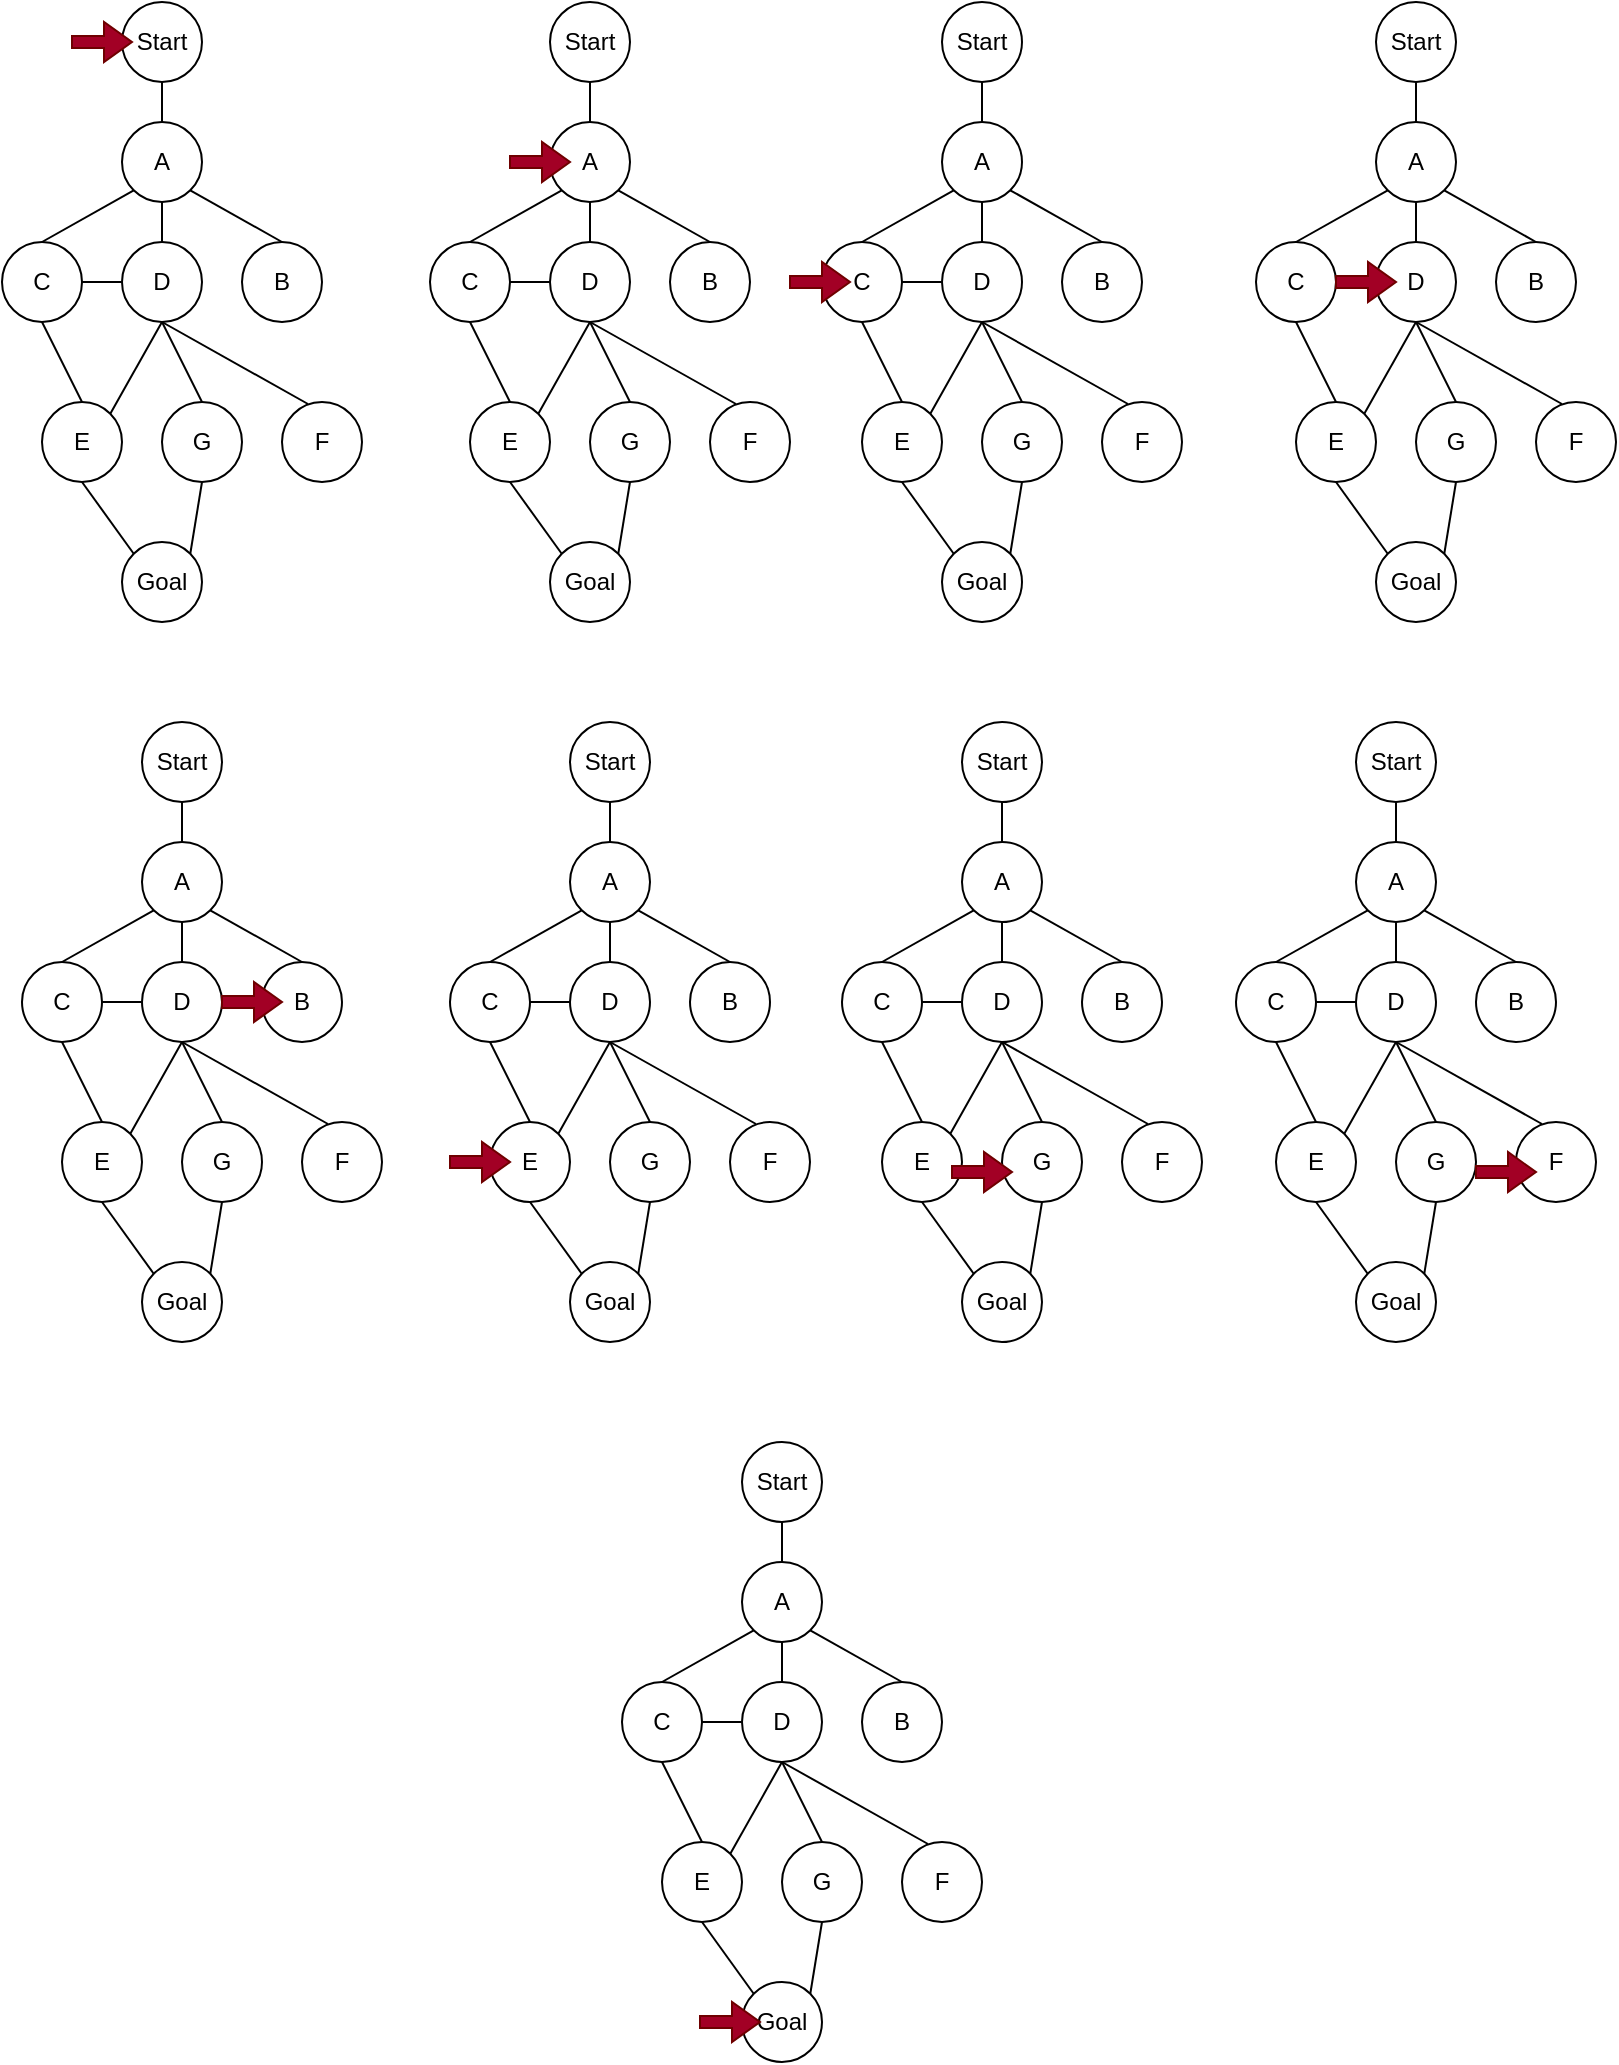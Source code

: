 <mxfile version="21.3.2" type="github">
  <diagram name="Página-1" id="5dX_CYmj3qB6tYsNVG1z">
    <mxGraphModel dx="880" dy="484" grid="1" gridSize="10" guides="1" tooltips="1" connect="1" arrows="1" fold="1" page="1" pageScale="1" pageWidth="827" pageHeight="1169" math="0" shadow="0">
      <root>
        <mxCell id="0" />
        <mxCell id="1" parent="0" />
        <mxCell id="Yt68VW8yV32Zk0q3nS32-7" style="edgeStyle=orthogonalEdgeStyle;rounded=0;orthogonalLoop=1;jettySize=auto;html=1;exitX=0.5;exitY=1;exitDx=0;exitDy=0;entryX=0.5;entryY=0;entryDx=0;entryDy=0;endArrow=none;endFill=0;" edge="1" parent="1" source="Yt68VW8yV32Zk0q3nS32-1" target="Yt68VW8yV32Zk0q3nS32-2">
          <mxGeometry relative="1" as="geometry" />
        </mxCell>
        <mxCell id="Yt68VW8yV32Zk0q3nS32-1" value="Start" style="ellipse;whiteSpace=wrap;html=1;aspect=fixed;" vertex="1" parent="1">
          <mxGeometry x="80" width="40" height="40" as="geometry" />
        </mxCell>
        <mxCell id="Yt68VW8yV32Zk0q3nS32-8" style="edgeStyle=orthogonalEdgeStyle;rounded=0;orthogonalLoop=1;jettySize=auto;html=1;exitX=0.5;exitY=1;exitDx=0;exitDy=0;entryX=0.5;entryY=0;entryDx=0;entryDy=0;endArrow=none;endFill=0;" edge="1" parent="1" source="Yt68VW8yV32Zk0q3nS32-2" target="Yt68VW8yV32Zk0q3nS32-4">
          <mxGeometry relative="1" as="geometry" />
        </mxCell>
        <mxCell id="Yt68VW8yV32Zk0q3nS32-13" style="shape=connector;rounded=0;orthogonalLoop=1;jettySize=auto;html=1;exitX=1;exitY=1;exitDx=0;exitDy=0;entryX=0.5;entryY=0;entryDx=0;entryDy=0;labelBackgroundColor=default;strokeColor=default;fontFamily=Helvetica;fontSize=11;fontColor=default;endArrow=none;endFill=0;" edge="1" parent="1" source="Yt68VW8yV32Zk0q3nS32-2" target="Yt68VW8yV32Zk0q3nS32-5">
          <mxGeometry relative="1" as="geometry" />
        </mxCell>
        <mxCell id="Yt68VW8yV32Zk0q3nS32-24" style="edgeStyle=none;shape=connector;rounded=0;orthogonalLoop=1;jettySize=auto;html=1;exitX=0;exitY=1;exitDx=0;exitDy=0;entryX=0.5;entryY=0;entryDx=0;entryDy=0;labelBackgroundColor=default;strokeColor=default;fontFamily=Helvetica;fontSize=11;fontColor=default;endArrow=none;endFill=0;" edge="1" parent="1" source="Yt68VW8yV32Zk0q3nS32-2" target="Yt68VW8yV32Zk0q3nS32-3">
          <mxGeometry relative="1" as="geometry" />
        </mxCell>
        <mxCell id="Yt68VW8yV32Zk0q3nS32-2" value="A" style="ellipse;whiteSpace=wrap;html=1;aspect=fixed;" vertex="1" parent="1">
          <mxGeometry x="80" y="60" width="40" height="40" as="geometry" />
        </mxCell>
        <mxCell id="Yt68VW8yV32Zk0q3nS32-14" style="edgeStyle=orthogonalEdgeStyle;shape=connector;rounded=0;orthogonalLoop=1;jettySize=auto;html=1;exitX=1;exitY=0.5;exitDx=0;exitDy=0;entryX=0;entryY=0.5;entryDx=0;entryDy=0;labelBackgroundColor=default;strokeColor=default;fontFamily=Helvetica;fontSize=11;fontColor=default;endArrow=none;endFill=0;" edge="1" parent="1" source="Yt68VW8yV32Zk0q3nS32-3" target="Yt68VW8yV32Zk0q3nS32-4">
          <mxGeometry relative="1" as="geometry" />
        </mxCell>
        <mxCell id="Yt68VW8yV32Zk0q3nS32-25" style="edgeStyle=none;shape=connector;rounded=0;orthogonalLoop=1;jettySize=auto;html=1;exitX=0.5;exitY=1;exitDx=0;exitDy=0;entryX=0.5;entryY=0;entryDx=0;entryDy=0;labelBackgroundColor=default;strokeColor=default;fontFamily=Helvetica;fontSize=11;fontColor=default;endArrow=none;endFill=0;" edge="1" parent="1" source="Yt68VW8yV32Zk0q3nS32-3" target="Yt68VW8yV32Zk0q3nS32-15">
          <mxGeometry relative="1" as="geometry" />
        </mxCell>
        <mxCell id="Yt68VW8yV32Zk0q3nS32-3" value="C" style="ellipse;whiteSpace=wrap;html=1;aspect=fixed;" vertex="1" parent="1">
          <mxGeometry x="20" y="120" width="40" height="40" as="geometry" />
        </mxCell>
        <mxCell id="Yt68VW8yV32Zk0q3nS32-26" style="edgeStyle=none;shape=connector;rounded=0;orthogonalLoop=1;jettySize=auto;html=1;exitX=0.5;exitY=1;exitDx=0;exitDy=0;entryX=1;entryY=0;entryDx=0;entryDy=0;labelBackgroundColor=default;strokeColor=default;fontFamily=Helvetica;fontSize=11;fontColor=default;endArrow=none;endFill=0;" edge="1" parent="1" source="Yt68VW8yV32Zk0q3nS32-4" target="Yt68VW8yV32Zk0q3nS32-15">
          <mxGeometry relative="1" as="geometry" />
        </mxCell>
        <mxCell id="Yt68VW8yV32Zk0q3nS32-28" style="edgeStyle=none;shape=connector;rounded=0;orthogonalLoop=1;jettySize=auto;html=1;exitX=0.5;exitY=1;exitDx=0;exitDy=0;entryX=0.5;entryY=0;entryDx=0;entryDy=0;labelBackgroundColor=default;strokeColor=default;fontFamily=Helvetica;fontSize=11;fontColor=default;endArrow=none;endFill=0;" edge="1" parent="1" source="Yt68VW8yV32Zk0q3nS32-4" target="Yt68VW8yV32Zk0q3nS32-16">
          <mxGeometry relative="1" as="geometry" />
        </mxCell>
        <mxCell id="Yt68VW8yV32Zk0q3nS32-29" style="edgeStyle=none;shape=connector;rounded=0;orthogonalLoop=1;jettySize=auto;html=1;exitX=0.5;exitY=1;exitDx=0;exitDy=0;entryX=0.325;entryY=0.025;entryDx=0;entryDy=0;entryPerimeter=0;labelBackgroundColor=default;strokeColor=default;fontFamily=Helvetica;fontSize=11;fontColor=default;endArrow=none;endFill=0;" edge="1" parent="1" source="Yt68VW8yV32Zk0q3nS32-4" target="Yt68VW8yV32Zk0q3nS32-17">
          <mxGeometry relative="1" as="geometry" />
        </mxCell>
        <mxCell id="Yt68VW8yV32Zk0q3nS32-4" value="D" style="ellipse;whiteSpace=wrap;html=1;aspect=fixed;" vertex="1" parent="1">
          <mxGeometry x="80" y="120" width="40" height="40" as="geometry" />
        </mxCell>
        <mxCell id="Yt68VW8yV32Zk0q3nS32-5" value="B" style="ellipse;whiteSpace=wrap;html=1;aspect=fixed;" vertex="1" parent="1">
          <mxGeometry x="140" y="120" width="40" height="40" as="geometry" />
        </mxCell>
        <mxCell id="Yt68VW8yV32Zk0q3nS32-30" style="edgeStyle=none;shape=connector;rounded=0;orthogonalLoop=1;jettySize=auto;html=1;exitX=0.5;exitY=1;exitDx=0;exitDy=0;entryX=0;entryY=0;entryDx=0;entryDy=0;labelBackgroundColor=default;strokeColor=default;fontFamily=Helvetica;fontSize=11;fontColor=default;endArrow=none;endFill=0;" edge="1" parent="1" source="Yt68VW8yV32Zk0q3nS32-15" target="Yt68VW8yV32Zk0q3nS32-22">
          <mxGeometry relative="1" as="geometry" />
        </mxCell>
        <mxCell id="Yt68VW8yV32Zk0q3nS32-15" value="E" style="ellipse;whiteSpace=wrap;html=1;aspect=fixed;" vertex="1" parent="1">
          <mxGeometry x="40" y="200" width="40" height="40" as="geometry" />
        </mxCell>
        <mxCell id="Yt68VW8yV32Zk0q3nS32-31" style="edgeStyle=none;shape=connector;rounded=0;orthogonalLoop=1;jettySize=auto;html=1;exitX=0.5;exitY=1;exitDx=0;exitDy=0;entryX=1;entryY=0;entryDx=0;entryDy=0;labelBackgroundColor=default;strokeColor=default;fontFamily=Helvetica;fontSize=11;fontColor=default;endArrow=none;endFill=0;" edge="1" parent="1" source="Yt68VW8yV32Zk0q3nS32-16" target="Yt68VW8yV32Zk0q3nS32-22">
          <mxGeometry relative="1" as="geometry" />
        </mxCell>
        <mxCell id="Yt68VW8yV32Zk0q3nS32-16" value="G" style="ellipse;whiteSpace=wrap;html=1;aspect=fixed;" vertex="1" parent="1">
          <mxGeometry x="100" y="200" width="40" height="40" as="geometry" />
        </mxCell>
        <mxCell id="Yt68VW8yV32Zk0q3nS32-17" value="F" style="ellipse;whiteSpace=wrap;html=1;aspect=fixed;" vertex="1" parent="1">
          <mxGeometry x="160" y="200" width="40" height="40" as="geometry" />
        </mxCell>
        <mxCell id="Yt68VW8yV32Zk0q3nS32-22" value="Goal" style="ellipse;whiteSpace=wrap;html=1;aspect=fixed;" vertex="1" parent="1">
          <mxGeometry x="80" y="270" width="40" height="40" as="geometry" />
        </mxCell>
        <mxCell id="Yt68VW8yV32Zk0q3nS32-35" style="edgeStyle=orthogonalEdgeStyle;rounded=0;orthogonalLoop=1;jettySize=auto;html=1;exitX=0.5;exitY=1;exitDx=0;exitDy=0;entryX=0.5;entryY=0;entryDx=0;entryDy=0;endArrow=none;endFill=0;" edge="1" parent="1" source="Yt68VW8yV32Zk0q3nS32-36" target="Yt68VW8yV32Zk0q3nS32-40">
          <mxGeometry relative="1" as="geometry" />
        </mxCell>
        <mxCell id="Yt68VW8yV32Zk0q3nS32-36" value="Start" style="ellipse;whiteSpace=wrap;html=1;aspect=fixed;" vertex="1" parent="1">
          <mxGeometry x="294" width="40" height="40" as="geometry" />
        </mxCell>
        <mxCell id="Yt68VW8yV32Zk0q3nS32-37" style="edgeStyle=orthogonalEdgeStyle;rounded=0;orthogonalLoop=1;jettySize=auto;html=1;exitX=0.5;exitY=1;exitDx=0;exitDy=0;entryX=0.5;entryY=0;entryDx=0;entryDy=0;endArrow=none;endFill=0;" edge="1" parent="1" source="Yt68VW8yV32Zk0q3nS32-40" target="Yt68VW8yV32Zk0q3nS32-47">
          <mxGeometry relative="1" as="geometry" />
        </mxCell>
        <mxCell id="Yt68VW8yV32Zk0q3nS32-38" style="shape=connector;rounded=0;orthogonalLoop=1;jettySize=auto;html=1;exitX=1;exitY=1;exitDx=0;exitDy=0;entryX=0.5;entryY=0;entryDx=0;entryDy=0;labelBackgroundColor=default;strokeColor=default;fontFamily=Helvetica;fontSize=11;fontColor=default;endArrow=none;endFill=0;" edge="1" parent="1" source="Yt68VW8yV32Zk0q3nS32-40" target="Yt68VW8yV32Zk0q3nS32-48">
          <mxGeometry relative="1" as="geometry" />
        </mxCell>
        <mxCell id="Yt68VW8yV32Zk0q3nS32-39" style="edgeStyle=none;shape=connector;rounded=0;orthogonalLoop=1;jettySize=auto;html=1;exitX=0;exitY=1;exitDx=0;exitDy=0;entryX=0.5;entryY=0;entryDx=0;entryDy=0;labelBackgroundColor=default;strokeColor=default;fontFamily=Helvetica;fontSize=11;fontColor=default;endArrow=none;endFill=0;" edge="1" parent="1" source="Yt68VW8yV32Zk0q3nS32-40" target="Yt68VW8yV32Zk0q3nS32-43">
          <mxGeometry relative="1" as="geometry" />
        </mxCell>
        <mxCell id="Yt68VW8yV32Zk0q3nS32-40" value="A" style="ellipse;whiteSpace=wrap;html=1;aspect=fixed;" vertex="1" parent="1">
          <mxGeometry x="294" y="60" width="40" height="40" as="geometry" />
        </mxCell>
        <mxCell id="Yt68VW8yV32Zk0q3nS32-41" style="edgeStyle=orthogonalEdgeStyle;shape=connector;rounded=0;orthogonalLoop=1;jettySize=auto;html=1;exitX=1;exitY=0.5;exitDx=0;exitDy=0;entryX=0;entryY=0.5;entryDx=0;entryDy=0;labelBackgroundColor=default;strokeColor=default;fontFamily=Helvetica;fontSize=11;fontColor=default;endArrow=none;endFill=0;" edge="1" parent="1" source="Yt68VW8yV32Zk0q3nS32-43" target="Yt68VW8yV32Zk0q3nS32-47">
          <mxGeometry relative="1" as="geometry" />
        </mxCell>
        <mxCell id="Yt68VW8yV32Zk0q3nS32-42" style="edgeStyle=none;shape=connector;rounded=0;orthogonalLoop=1;jettySize=auto;html=1;exitX=0.5;exitY=1;exitDx=0;exitDy=0;entryX=0.5;entryY=0;entryDx=0;entryDy=0;labelBackgroundColor=default;strokeColor=default;fontFamily=Helvetica;fontSize=11;fontColor=default;endArrow=none;endFill=0;" edge="1" parent="1" source="Yt68VW8yV32Zk0q3nS32-43" target="Yt68VW8yV32Zk0q3nS32-50">
          <mxGeometry relative="1" as="geometry" />
        </mxCell>
        <mxCell id="Yt68VW8yV32Zk0q3nS32-43" value="C" style="ellipse;whiteSpace=wrap;html=1;aspect=fixed;" vertex="1" parent="1">
          <mxGeometry x="234" y="120" width="40" height="40" as="geometry" />
        </mxCell>
        <mxCell id="Yt68VW8yV32Zk0q3nS32-44" style="edgeStyle=none;shape=connector;rounded=0;orthogonalLoop=1;jettySize=auto;html=1;exitX=0.5;exitY=1;exitDx=0;exitDy=0;entryX=1;entryY=0;entryDx=0;entryDy=0;labelBackgroundColor=default;strokeColor=default;fontFamily=Helvetica;fontSize=11;fontColor=default;endArrow=none;endFill=0;" edge="1" parent="1" source="Yt68VW8yV32Zk0q3nS32-47" target="Yt68VW8yV32Zk0q3nS32-50">
          <mxGeometry relative="1" as="geometry" />
        </mxCell>
        <mxCell id="Yt68VW8yV32Zk0q3nS32-45" style="edgeStyle=none;shape=connector;rounded=0;orthogonalLoop=1;jettySize=auto;html=1;exitX=0.5;exitY=1;exitDx=0;exitDy=0;entryX=0.5;entryY=0;entryDx=0;entryDy=0;labelBackgroundColor=default;strokeColor=default;fontFamily=Helvetica;fontSize=11;fontColor=default;endArrow=none;endFill=0;" edge="1" parent="1" source="Yt68VW8yV32Zk0q3nS32-47" target="Yt68VW8yV32Zk0q3nS32-52">
          <mxGeometry relative="1" as="geometry" />
        </mxCell>
        <mxCell id="Yt68VW8yV32Zk0q3nS32-46" style="edgeStyle=none;shape=connector;rounded=0;orthogonalLoop=1;jettySize=auto;html=1;exitX=0.5;exitY=1;exitDx=0;exitDy=0;entryX=0.325;entryY=0.025;entryDx=0;entryDy=0;entryPerimeter=0;labelBackgroundColor=default;strokeColor=default;fontFamily=Helvetica;fontSize=11;fontColor=default;endArrow=none;endFill=0;" edge="1" parent="1" source="Yt68VW8yV32Zk0q3nS32-47" target="Yt68VW8yV32Zk0q3nS32-53">
          <mxGeometry relative="1" as="geometry" />
        </mxCell>
        <mxCell id="Yt68VW8yV32Zk0q3nS32-47" value="D" style="ellipse;whiteSpace=wrap;html=1;aspect=fixed;" vertex="1" parent="1">
          <mxGeometry x="294" y="120" width="40" height="40" as="geometry" />
        </mxCell>
        <mxCell id="Yt68VW8yV32Zk0q3nS32-48" value="B" style="ellipse;whiteSpace=wrap;html=1;aspect=fixed;" vertex="1" parent="1">
          <mxGeometry x="354" y="120" width="40" height="40" as="geometry" />
        </mxCell>
        <mxCell id="Yt68VW8yV32Zk0q3nS32-49" style="edgeStyle=none;shape=connector;rounded=0;orthogonalLoop=1;jettySize=auto;html=1;exitX=0.5;exitY=1;exitDx=0;exitDy=0;entryX=0;entryY=0;entryDx=0;entryDy=0;labelBackgroundColor=default;strokeColor=default;fontFamily=Helvetica;fontSize=11;fontColor=default;endArrow=none;endFill=0;" edge="1" parent="1" source="Yt68VW8yV32Zk0q3nS32-50" target="Yt68VW8yV32Zk0q3nS32-54">
          <mxGeometry relative="1" as="geometry" />
        </mxCell>
        <mxCell id="Yt68VW8yV32Zk0q3nS32-50" value="E" style="ellipse;whiteSpace=wrap;html=1;aspect=fixed;" vertex="1" parent="1">
          <mxGeometry x="254" y="200" width="40" height="40" as="geometry" />
        </mxCell>
        <mxCell id="Yt68VW8yV32Zk0q3nS32-51" style="edgeStyle=none;shape=connector;rounded=0;orthogonalLoop=1;jettySize=auto;html=1;exitX=0.5;exitY=1;exitDx=0;exitDy=0;entryX=1;entryY=0;entryDx=0;entryDy=0;labelBackgroundColor=default;strokeColor=default;fontFamily=Helvetica;fontSize=11;fontColor=default;endArrow=none;endFill=0;" edge="1" parent="1" source="Yt68VW8yV32Zk0q3nS32-52" target="Yt68VW8yV32Zk0q3nS32-54">
          <mxGeometry relative="1" as="geometry" />
        </mxCell>
        <mxCell id="Yt68VW8yV32Zk0q3nS32-52" value="G" style="ellipse;whiteSpace=wrap;html=1;aspect=fixed;" vertex="1" parent="1">
          <mxGeometry x="314" y="200" width="40" height="40" as="geometry" />
        </mxCell>
        <mxCell id="Yt68VW8yV32Zk0q3nS32-53" value="F" style="ellipse;whiteSpace=wrap;html=1;aspect=fixed;" vertex="1" parent="1">
          <mxGeometry x="374" y="200" width="40" height="40" as="geometry" />
        </mxCell>
        <mxCell id="Yt68VW8yV32Zk0q3nS32-54" value="Goal" style="ellipse;whiteSpace=wrap;html=1;aspect=fixed;" vertex="1" parent="1">
          <mxGeometry x="294" y="270" width="40" height="40" as="geometry" />
        </mxCell>
        <mxCell id="Yt68VW8yV32Zk0q3nS32-56" style="edgeStyle=orthogonalEdgeStyle;rounded=0;orthogonalLoop=1;jettySize=auto;html=1;exitX=0.5;exitY=1;exitDx=0;exitDy=0;entryX=0.5;entryY=0;entryDx=0;entryDy=0;endArrow=none;endFill=0;" edge="1" parent="1" source="Yt68VW8yV32Zk0q3nS32-57" target="Yt68VW8yV32Zk0q3nS32-61">
          <mxGeometry relative="1" as="geometry" />
        </mxCell>
        <mxCell id="Yt68VW8yV32Zk0q3nS32-57" value="Start" style="ellipse;whiteSpace=wrap;html=1;aspect=fixed;" vertex="1" parent="1">
          <mxGeometry x="490" width="40" height="40" as="geometry" />
        </mxCell>
        <mxCell id="Yt68VW8yV32Zk0q3nS32-58" style="edgeStyle=orthogonalEdgeStyle;rounded=0;orthogonalLoop=1;jettySize=auto;html=1;exitX=0.5;exitY=1;exitDx=0;exitDy=0;entryX=0.5;entryY=0;entryDx=0;entryDy=0;endArrow=none;endFill=0;" edge="1" parent="1" source="Yt68VW8yV32Zk0q3nS32-61" target="Yt68VW8yV32Zk0q3nS32-68">
          <mxGeometry relative="1" as="geometry" />
        </mxCell>
        <mxCell id="Yt68VW8yV32Zk0q3nS32-59" style="shape=connector;rounded=0;orthogonalLoop=1;jettySize=auto;html=1;exitX=1;exitY=1;exitDx=0;exitDy=0;entryX=0.5;entryY=0;entryDx=0;entryDy=0;labelBackgroundColor=default;strokeColor=default;fontFamily=Helvetica;fontSize=11;fontColor=default;endArrow=none;endFill=0;" edge="1" parent="1" source="Yt68VW8yV32Zk0q3nS32-61" target="Yt68VW8yV32Zk0q3nS32-69">
          <mxGeometry relative="1" as="geometry" />
        </mxCell>
        <mxCell id="Yt68VW8yV32Zk0q3nS32-60" style="edgeStyle=none;shape=connector;rounded=0;orthogonalLoop=1;jettySize=auto;html=1;exitX=0;exitY=1;exitDx=0;exitDy=0;entryX=0.5;entryY=0;entryDx=0;entryDy=0;labelBackgroundColor=default;strokeColor=default;fontFamily=Helvetica;fontSize=11;fontColor=default;endArrow=none;endFill=0;" edge="1" parent="1" source="Yt68VW8yV32Zk0q3nS32-61" target="Yt68VW8yV32Zk0q3nS32-64">
          <mxGeometry relative="1" as="geometry" />
        </mxCell>
        <mxCell id="Yt68VW8yV32Zk0q3nS32-61" value="A" style="ellipse;whiteSpace=wrap;html=1;aspect=fixed;" vertex="1" parent="1">
          <mxGeometry x="490" y="60" width="40" height="40" as="geometry" />
        </mxCell>
        <mxCell id="Yt68VW8yV32Zk0q3nS32-62" style="edgeStyle=orthogonalEdgeStyle;shape=connector;rounded=0;orthogonalLoop=1;jettySize=auto;html=1;exitX=1;exitY=0.5;exitDx=0;exitDy=0;entryX=0;entryY=0.5;entryDx=0;entryDy=0;labelBackgroundColor=default;strokeColor=default;fontFamily=Helvetica;fontSize=11;fontColor=default;endArrow=none;endFill=0;" edge="1" parent="1" source="Yt68VW8yV32Zk0q3nS32-64" target="Yt68VW8yV32Zk0q3nS32-68">
          <mxGeometry relative="1" as="geometry" />
        </mxCell>
        <mxCell id="Yt68VW8yV32Zk0q3nS32-63" style="edgeStyle=none;shape=connector;rounded=0;orthogonalLoop=1;jettySize=auto;html=1;exitX=0.5;exitY=1;exitDx=0;exitDy=0;entryX=0.5;entryY=0;entryDx=0;entryDy=0;labelBackgroundColor=default;strokeColor=default;fontFamily=Helvetica;fontSize=11;fontColor=default;endArrow=none;endFill=0;" edge="1" parent="1" source="Yt68VW8yV32Zk0q3nS32-64" target="Yt68VW8yV32Zk0q3nS32-71">
          <mxGeometry relative="1" as="geometry" />
        </mxCell>
        <mxCell id="Yt68VW8yV32Zk0q3nS32-64" value="C" style="ellipse;whiteSpace=wrap;html=1;aspect=fixed;" vertex="1" parent="1">
          <mxGeometry x="430" y="120" width="40" height="40" as="geometry" />
        </mxCell>
        <mxCell id="Yt68VW8yV32Zk0q3nS32-65" style="edgeStyle=none;shape=connector;rounded=0;orthogonalLoop=1;jettySize=auto;html=1;exitX=0.5;exitY=1;exitDx=0;exitDy=0;entryX=1;entryY=0;entryDx=0;entryDy=0;labelBackgroundColor=default;strokeColor=default;fontFamily=Helvetica;fontSize=11;fontColor=default;endArrow=none;endFill=0;" edge="1" parent="1" source="Yt68VW8yV32Zk0q3nS32-68" target="Yt68VW8yV32Zk0q3nS32-71">
          <mxGeometry relative="1" as="geometry" />
        </mxCell>
        <mxCell id="Yt68VW8yV32Zk0q3nS32-66" style="edgeStyle=none;shape=connector;rounded=0;orthogonalLoop=1;jettySize=auto;html=1;exitX=0.5;exitY=1;exitDx=0;exitDy=0;entryX=0.5;entryY=0;entryDx=0;entryDy=0;labelBackgroundColor=default;strokeColor=default;fontFamily=Helvetica;fontSize=11;fontColor=default;endArrow=none;endFill=0;" edge="1" parent="1" source="Yt68VW8yV32Zk0q3nS32-68" target="Yt68VW8yV32Zk0q3nS32-73">
          <mxGeometry relative="1" as="geometry" />
        </mxCell>
        <mxCell id="Yt68VW8yV32Zk0q3nS32-67" style="edgeStyle=none;shape=connector;rounded=0;orthogonalLoop=1;jettySize=auto;html=1;exitX=0.5;exitY=1;exitDx=0;exitDy=0;entryX=0.325;entryY=0.025;entryDx=0;entryDy=0;entryPerimeter=0;labelBackgroundColor=default;strokeColor=default;fontFamily=Helvetica;fontSize=11;fontColor=default;endArrow=none;endFill=0;" edge="1" parent="1" source="Yt68VW8yV32Zk0q3nS32-68" target="Yt68VW8yV32Zk0q3nS32-74">
          <mxGeometry relative="1" as="geometry" />
        </mxCell>
        <mxCell id="Yt68VW8yV32Zk0q3nS32-68" value="D" style="ellipse;whiteSpace=wrap;html=1;aspect=fixed;" vertex="1" parent="1">
          <mxGeometry x="490" y="120" width="40" height="40" as="geometry" />
        </mxCell>
        <mxCell id="Yt68VW8yV32Zk0q3nS32-69" value="B" style="ellipse;whiteSpace=wrap;html=1;aspect=fixed;" vertex="1" parent="1">
          <mxGeometry x="550" y="120" width="40" height="40" as="geometry" />
        </mxCell>
        <mxCell id="Yt68VW8yV32Zk0q3nS32-70" style="edgeStyle=none;shape=connector;rounded=0;orthogonalLoop=1;jettySize=auto;html=1;exitX=0.5;exitY=1;exitDx=0;exitDy=0;entryX=0;entryY=0;entryDx=0;entryDy=0;labelBackgroundColor=default;strokeColor=default;fontFamily=Helvetica;fontSize=11;fontColor=default;endArrow=none;endFill=0;" edge="1" parent="1" source="Yt68VW8yV32Zk0q3nS32-71" target="Yt68VW8yV32Zk0q3nS32-75">
          <mxGeometry relative="1" as="geometry" />
        </mxCell>
        <mxCell id="Yt68VW8yV32Zk0q3nS32-71" value="E" style="ellipse;whiteSpace=wrap;html=1;aspect=fixed;" vertex="1" parent="1">
          <mxGeometry x="450" y="200" width="40" height="40" as="geometry" />
        </mxCell>
        <mxCell id="Yt68VW8yV32Zk0q3nS32-72" style="edgeStyle=none;shape=connector;rounded=0;orthogonalLoop=1;jettySize=auto;html=1;exitX=0.5;exitY=1;exitDx=0;exitDy=0;entryX=1;entryY=0;entryDx=0;entryDy=0;labelBackgroundColor=default;strokeColor=default;fontFamily=Helvetica;fontSize=11;fontColor=default;endArrow=none;endFill=0;" edge="1" parent="1" source="Yt68VW8yV32Zk0q3nS32-73" target="Yt68VW8yV32Zk0q3nS32-75">
          <mxGeometry relative="1" as="geometry" />
        </mxCell>
        <mxCell id="Yt68VW8yV32Zk0q3nS32-73" value="G" style="ellipse;whiteSpace=wrap;html=1;aspect=fixed;" vertex="1" parent="1">
          <mxGeometry x="510" y="200" width="40" height="40" as="geometry" />
        </mxCell>
        <mxCell id="Yt68VW8yV32Zk0q3nS32-74" value="F" style="ellipse;whiteSpace=wrap;html=1;aspect=fixed;" vertex="1" parent="1">
          <mxGeometry x="570" y="200" width="40" height="40" as="geometry" />
        </mxCell>
        <mxCell id="Yt68VW8yV32Zk0q3nS32-75" value="Goal" style="ellipse;whiteSpace=wrap;html=1;aspect=fixed;" vertex="1" parent="1">
          <mxGeometry x="490" y="270" width="40" height="40" as="geometry" />
        </mxCell>
        <mxCell id="Yt68VW8yV32Zk0q3nS32-76" value="" style="html=1;shadow=0;dashed=0;align=center;verticalAlign=middle;shape=mxgraph.arrows2.arrow;dy=0.7;dx=14;notch=0;fontFamily=Helvetica;fontSize=11;fontColor=#ffffff;fillColor=#a20025;strokeColor=#6F0000;" vertex="1" parent="1">
          <mxGeometry x="414" y="130" width="30" height="20" as="geometry" />
        </mxCell>
        <mxCell id="Yt68VW8yV32Zk0q3nS32-77" style="edgeStyle=orthogonalEdgeStyle;rounded=0;orthogonalLoop=1;jettySize=auto;html=1;exitX=0.5;exitY=1;exitDx=0;exitDy=0;entryX=0.5;entryY=0;entryDx=0;entryDy=0;endArrow=none;endFill=0;" edge="1" parent="1" source="Yt68VW8yV32Zk0q3nS32-78" target="Yt68VW8yV32Zk0q3nS32-82">
          <mxGeometry relative="1" as="geometry" />
        </mxCell>
        <mxCell id="Yt68VW8yV32Zk0q3nS32-78" value="Start" style="ellipse;whiteSpace=wrap;html=1;aspect=fixed;" vertex="1" parent="1">
          <mxGeometry x="707" width="40" height="40" as="geometry" />
        </mxCell>
        <mxCell id="Yt68VW8yV32Zk0q3nS32-79" style="edgeStyle=orthogonalEdgeStyle;rounded=0;orthogonalLoop=1;jettySize=auto;html=1;exitX=0.5;exitY=1;exitDx=0;exitDy=0;entryX=0.5;entryY=0;entryDx=0;entryDy=0;endArrow=none;endFill=0;" edge="1" parent="1" source="Yt68VW8yV32Zk0q3nS32-82" target="Yt68VW8yV32Zk0q3nS32-89">
          <mxGeometry relative="1" as="geometry" />
        </mxCell>
        <mxCell id="Yt68VW8yV32Zk0q3nS32-80" style="shape=connector;rounded=0;orthogonalLoop=1;jettySize=auto;html=1;exitX=1;exitY=1;exitDx=0;exitDy=0;entryX=0.5;entryY=0;entryDx=0;entryDy=0;labelBackgroundColor=default;strokeColor=default;fontFamily=Helvetica;fontSize=11;fontColor=default;endArrow=none;endFill=0;" edge="1" parent="1" source="Yt68VW8yV32Zk0q3nS32-82" target="Yt68VW8yV32Zk0q3nS32-90">
          <mxGeometry relative="1" as="geometry" />
        </mxCell>
        <mxCell id="Yt68VW8yV32Zk0q3nS32-81" style="edgeStyle=none;shape=connector;rounded=0;orthogonalLoop=1;jettySize=auto;html=1;exitX=0;exitY=1;exitDx=0;exitDy=0;entryX=0.5;entryY=0;entryDx=0;entryDy=0;labelBackgroundColor=default;strokeColor=default;fontFamily=Helvetica;fontSize=11;fontColor=default;endArrow=none;endFill=0;" edge="1" parent="1" source="Yt68VW8yV32Zk0q3nS32-82" target="Yt68VW8yV32Zk0q3nS32-85">
          <mxGeometry relative="1" as="geometry" />
        </mxCell>
        <mxCell id="Yt68VW8yV32Zk0q3nS32-82" value="A" style="ellipse;whiteSpace=wrap;html=1;aspect=fixed;" vertex="1" parent="1">
          <mxGeometry x="707" y="60" width="40" height="40" as="geometry" />
        </mxCell>
        <mxCell id="Yt68VW8yV32Zk0q3nS32-83" style="edgeStyle=orthogonalEdgeStyle;shape=connector;rounded=0;orthogonalLoop=1;jettySize=auto;html=1;exitX=1;exitY=0.5;exitDx=0;exitDy=0;entryX=0;entryY=0.5;entryDx=0;entryDy=0;labelBackgroundColor=default;strokeColor=default;fontFamily=Helvetica;fontSize=11;fontColor=default;endArrow=none;endFill=0;" edge="1" parent="1" source="Yt68VW8yV32Zk0q3nS32-85" target="Yt68VW8yV32Zk0q3nS32-89">
          <mxGeometry relative="1" as="geometry" />
        </mxCell>
        <mxCell id="Yt68VW8yV32Zk0q3nS32-84" style="edgeStyle=none;shape=connector;rounded=0;orthogonalLoop=1;jettySize=auto;html=1;exitX=0.5;exitY=1;exitDx=0;exitDy=0;entryX=0.5;entryY=0;entryDx=0;entryDy=0;labelBackgroundColor=default;strokeColor=default;fontFamily=Helvetica;fontSize=11;fontColor=default;endArrow=none;endFill=0;" edge="1" parent="1" source="Yt68VW8yV32Zk0q3nS32-85" target="Yt68VW8yV32Zk0q3nS32-92">
          <mxGeometry relative="1" as="geometry" />
        </mxCell>
        <mxCell id="Yt68VW8yV32Zk0q3nS32-85" value="C" style="ellipse;whiteSpace=wrap;html=1;aspect=fixed;" vertex="1" parent="1">
          <mxGeometry x="647" y="120" width="40" height="40" as="geometry" />
        </mxCell>
        <mxCell id="Yt68VW8yV32Zk0q3nS32-86" style="edgeStyle=none;shape=connector;rounded=0;orthogonalLoop=1;jettySize=auto;html=1;exitX=0.5;exitY=1;exitDx=0;exitDy=0;entryX=1;entryY=0;entryDx=0;entryDy=0;labelBackgroundColor=default;strokeColor=default;fontFamily=Helvetica;fontSize=11;fontColor=default;endArrow=none;endFill=0;" edge="1" parent="1" source="Yt68VW8yV32Zk0q3nS32-89" target="Yt68VW8yV32Zk0q3nS32-92">
          <mxGeometry relative="1" as="geometry" />
        </mxCell>
        <mxCell id="Yt68VW8yV32Zk0q3nS32-87" style="edgeStyle=none;shape=connector;rounded=0;orthogonalLoop=1;jettySize=auto;html=1;exitX=0.5;exitY=1;exitDx=0;exitDy=0;entryX=0.5;entryY=0;entryDx=0;entryDy=0;labelBackgroundColor=default;strokeColor=default;fontFamily=Helvetica;fontSize=11;fontColor=default;endArrow=none;endFill=0;" edge="1" parent="1" source="Yt68VW8yV32Zk0q3nS32-89" target="Yt68VW8yV32Zk0q3nS32-94">
          <mxGeometry relative="1" as="geometry" />
        </mxCell>
        <mxCell id="Yt68VW8yV32Zk0q3nS32-88" style="edgeStyle=none;shape=connector;rounded=0;orthogonalLoop=1;jettySize=auto;html=1;exitX=0.5;exitY=1;exitDx=0;exitDy=0;entryX=0.325;entryY=0.025;entryDx=0;entryDy=0;entryPerimeter=0;labelBackgroundColor=default;strokeColor=default;fontFamily=Helvetica;fontSize=11;fontColor=default;endArrow=none;endFill=0;" edge="1" parent="1" source="Yt68VW8yV32Zk0q3nS32-89" target="Yt68VW8yV32Zk0q3nS32-95">
          <mxGeometry relative="1" as="geometry" />
        </mxCell>
        <mxCell id="Yt68VW8yV32Zk0q3nS32-89" value="D" style="ellipse;whiteSpace=wrap;html=1;aspect=fixed;" vertex="1" parent="1">
          <mxGeometry x="707" y="120" width="40" height="40" as="geometry" />
        </mxCell>
        <mxCell id="Yt68VW8yV32Zk0q3nS32-90" value="B" style="ellipse;whiteSpace=wrap;html=1;aspect=fixed;" vertex="1" parent="1">
          <mxGeometry x="767" y="120" width="40" height="40" as="geometry" />
        </mxCell>
        <mxCell id="Yt68VW8yV32Zk0q3nS32-91" style="edgeStyle=none;shape=connector;rounded=0;orthogonalLoop=1;jettySize=auto;html=1;exitX=0.5;exitY=1;exitDx=0;exitDy=0;entryX=0;entryY=0;entryDx=0;entryDy=0;labelBackgroundColor=default;strokeColor=default;fontFamily=Helvetica;fontSize=11;fontColor=default;endArrow=none;endFill=0;" edge="1" parent="1" source="Yt68VW8yV32Zk0q3nS32-92" target="Yt68VW8yV32Zk0q3nS32-96">
          <mxGeometry relative="1" as="geometry" />
        </mxCell>
        <mxCell id="Yt68VW8yV32Zk0q3nS32-92" value="E" style="ellipse;whiteSpace=wrap;html=1;aspect=fixed;" vertex="1" parent="1">
          <mxGeometry x="667" y="200" width="40" height="40" as="geometry" />
        </mxCell>
        <mxCell id="Yt68VW8yV32Zk0q3nS32-93" style="edgeStyle=none;shape=connector;rounded=0;orthogonalLoop=1;jettySize=auto;html=1;exitX=0.5;exitY=1;exitDx=0;exitDy=0;entryX=1;entryY=0;entryDx=0;entryDy=0;labelBackgroundColor=default;strokeColor=default;fontFamily=Helvetica;fontSize=11;fontColor=default;endArrow=none;endFill=0;" edge="1" parent="1" source="Yt68VW8yV32Zk0q3nS32-94" target="Yt68VW8yV32Zk0q3nS32-96">
          <mxGeometry relative="1" as="geometry" />
        </mxCell>
        <mxCell id="Yt68VW8yV32Zk0q3nS32-94" value="G" style="ellipse;whiteSpace=wrap;html=1;aspect=fixed;" vertex="1" parent="1">
          <mxGeometry x="727" y="200" width="40" height="40" as="geometry" />
        </mxCell>
        <mxCell id="Yt68VW8yV32Zk0q3nS32-95" value="F" style="ellipse;whiteSpace=wrap;html=1;aspect=fixed;" vertex="1" parent="1">
          <mxGeometry x="787" y="200" width="40" height="40" as="geometry" />
        </mxCell>
        <mxCell id="Yt68VW8yV32Zk0q3nS32-96" value="Goal" style="ellipse;whiteSpace=wrap;html=1;aspect=fixed;" vertex="1" parent="1">
          <mxGeometry x="707" y="270" width="40" height="40" as="geometry" />
        </mxCell>
        <mxCell id="Yt68VW8yV32Zk0q3nS32-98" style="edgeStyle=orthogonalEdgeStyle;rounded=0;orthogonalLoop=1;jettySize=auto;html=1;exitX=0.5;exitY=1;exitDx=0;exitDy=0;entryX=0.5;entryY=0;entryDx=0;entryDy=0;endArrow=none;endFill=0;" edge="1" parent="1" source="Yt68VW8yV32Zk0q3nS32-99" target="Yt68VW8yV32Zk0q3nS32-103">
          <mxGeometry relative="1" as="geometry" />
        </mxCell>
        <mxCell id="Yt68VW8yV32Zk0q3nS32-99" value="Start" style="ellipse;whiteSpace=wrap;html=1;aspect=fixed;" vertex="1" parent="1">
          <mxGeometry x="90" y="360" width="40" height="40" as="geometry" />
        </mxCell>
        <mxCell id="Yt68VW8yV32Zk0q3nS32-100" style="edgeStyle=orthogonalEdgeStyle;rounded=0;orthogonalLoop=1;jettySize=auto;html=1;exitX=0.5;exitY=1;exitDx=0;exitDy=0;entryX=0.5;entryY=0;entryDx=0;entryDy=0;endArrow=none;endFill=0;" edge="1" parent="1" source="Yt68VW8yV32Zk0q3nS32-103" target="Yt68VW8yV32Zk0q3nS32-110">
          <mxGeometry relative="1" as="geometry" />
        </mxCell>
        <mxCell id="Yt68VW8yV32Zk0q3nS32-101" style="shape=connector;rounded=0;orthogonalLoop=1;jettySize=auto;html=1;exitX=1;exitY=1;exitDx=0;exitDy=0;entryX=0.5;entryY=0;entryDx=0;entryDy=0;labelBackgroundColor=default;strokeColor=default;fontFamily=Helvetica;fontSize=11;fontColor=default;endArrow=none;endFill=0;" edge="1" parent="1" source="Yt68VW8yV32Zk0q3nS32-103" target="Yt68VW8yV32Zk0q3nS32-111">
          <mxGeometry relative="1" as="geometry" />
        </mxCell>
        <mxCell id="Yt68VW8yV32Zk0q3nS32-102" style="edgeStyle=none;shape=connector;rounded=0;orthogonalLoop=1;jettySize=auto;html=1;exitX=0;exitY=1;exitDx=0;exitDy=0;entryX=0.5;entryY=0;entryDx=0;entryDy=0;labelBackgroundColor=default;strokeColor=default;fontFamily=Helvetica;fontSize=11;fontColor=default;endArrow=none;endFill=0;" edge="1" parent="1" source="Yt68VW8yV32Zk0q3nS32-103" target="Yt68VW8yV32Zk0q3nS32-106">
          <mxGeometry relative="1" as="geometry" />
        </mxCell>
        <mxCell id="Yt68VW8yV32Zk0q3nS32-103" value="A" style="ellipse;whiteSpace=wrap;html=1;aspect=fixed;" vertex="1" parent="1">
          <mxGeometry x="90" y="420" width="40" height="40" as="geometry" />
        </mxCell>
        <mxCell id="Yt68VW8yV32Zk0q3nS32-104" style="edgeStyle=orthogonalEdgeStyle;shape=connector;rounded=0;orthogonalLoop=1;jettySize=auto;html=1;exitX=1;exitY=0.5;exitDx=0;exitDy=0;entryX=0;entryY=0.5;entryDx=0;entryDy=0;labelBackgroundColor=default;strokeColor=default;fontFamily=Helvetica;fontSize=11;fontColor=default;endArrow=none;endFill=0;" edge="1" parent="1" source="Yt68VW8yV32Zk0q3nS32-106" target="Yt68VW8yV32Zk0q3nS32-110">
          <mxGeometry relative="1" as="geometry" />
        </mxCell>
        <mxCell id="Yt68VW8yV32Zk0q3nS32-105" style="edgeStyle=none;shape=connector;rounded=0;orthogonalLoop=1;jettySize=auto;html=1;exitX=0.5;exitY=1;exitDx=0;exitDy=0;entryX=0.5;entryY=0;entryDx=0;entryDy=0;labelBackgroundColor=default;strokeColor=default;fontFamily=Helvetica;fontSize=11;fontColor=default;endArrow=none;endFill=0;" edge="1" parent="1" source="Yt68VW8yV32Zk0q3nS32-106" target="Yt68VW8yV32Zk0q3nS32-113">
          <mxGeometry relative="1" as="geometry" />
        </mxCell>
        <mxCell id="Yt68VW8yV32Zk0q3nS32-106" value="C" style="ellipse;whiteSpace=wrap;html=1;aspect=fixed;" vertex="1" parent="1">
          <mxGeometry x="30" y="480" width="40" height="40" as="geometry" />
        </mxCell>
        <mxCell id="Yt68VW8yV32Zk0q3nS32-107" style="edgeStyle=none;shape=connector;rounded=0;orthogonalLoop=1;jettySize=auto;html=1;exitX=0.5;exitY=1;exitDx=0;exitDy=0;entryX=1;entryY=0;entryDx=0;entryDy=0;labelBackgroundColor=default;strokeColor=default;fontFamily=Helvetica;fontSize=11;fontColor=default;endArrow=none;endFill=0;" edge="1" parent="1" source="Yt68VW8yV32Zk0q3nS32-110" target="Yt68VW8yV32Zk0q3nS32-113">
          <mxGeometry relative="1" as="geometry" />
        </mxCell>
        <mxCell id="Yt68VW8yV32Zk0q3nS32-108" style="edgeStyle=none;shape=connector;rounded=0;orthogonalLoop=1;jettySize=auto;html=1;exitX=0.5;exitY=1;exitDx=0;exitDy=0;entryX=0.5;entryY=0;entryDx=0;entryDy=0;labelBackgroundColor=default;strokeColor=default;fontFamily=Helvetica;fontSize=11;fontColor=default;endArrow=none;endFill=0;" edge="1" parent="1" source="Yt68VW8yV32Zk0q3nS32-110" target="Yt68VW8yV32Zk0q3nS32-115">
          <mxGeometry relative="1" as="geometry" />
        </mxCell>
        <mxCell id="Yt68VW8yV32Zk0q3nS32-109" style="edgeStyle=none;shape=connector;rounded=0;orthogonalLoop=1;jettySize=auto;html=1;exitX=0.5;exitY=1;exitDx=0;exitDy=0;entryX=0.325;entryY=0.025;entryDx=0;entryDy=0;entryPerimeter=0;labelBackgroundColor=default;strokeColor=default;fontFamily=Helvetica;fontSize=11;fontColor=default;endArrow=none;endFill=0;" edge="1" parent="1" source="Yt68VW8yV32Zk0q3nS32-110" target="Yt68VW8yV32Zk0q3nS32-116">
          <mxGeometry relative="1" as="geometry" />
        </mxCell>
        <mxCell id="Yt68VW8yV32Zk0q3nS32-110" value="D" style="ellipse;whiteSpace=wrap;html=1;aspect=fixed;" vertex="1" parent="1">
          <mxGeometry x="90" y="480" width="40" height="40" as="geometry" />
        </mxCell>
        <mxCell id="Yt68VW8yV32Zk0q3nS32-111" value="B" style="ellipse;whiteSpace=wrap;html=1;aspect=fixed;" vertex="1" parent="1">
          <mxGeometry x="150" y="480" width="40" height="40" as="geometry" />
        </mxCell>
        <mxCell id="Yt68VW8yV32Zk0q3nS32-112" style="edgeStyle=none;shape=connector;rounded=0;orthogonalLoop=1;jettySize=auto;html=1;exitX=0.5;exitY=1;exitDx=0;exitDy=0;entryX=0;entryY=0;entryDx=0;entryDy=0;labelBackgroundColor=default;strokeColor=default;fontFamily=Helvetica;fontSize=11;fontColor=default;endArrow=none;endFill=0;" edge="1" parent="1" source="Yt68VW8yV32Zk0q3nS32-113" target="Yt68VW8yV32Zk0q3nS32-117">
          <mxGeometry relative="1" as="geometry" />
        </mxCell>
        <mxCell id="Yt68VW8yV32Zk0q3nS32-113" value="E" style="ellipse;whiteSpace=wrap;html=1;aspect=fixed;" vertex="1" parent="1">
          <mxGeometry x="50" y="560" width="40" height="40" as="geometry" />
        </mxCell>
        <mxCell id="Yt68VW8yV32Zk0q3nS32-114" style="edgeStyle=none;shape=connector;rounded=0;orthogonalLoop=1;jettySize=auto;html=1;exitX=0.5;exitY=1;exitDx=0;exitDy=0;entryX=1;entryY=0;entryDx=0;entryDy=0;labelBackgroundColor=default;strokeColor=default;fontFamily=Helvetica;fontSize=11;fontColor=default;endArrow=none;endFill=0;" edge="1" parent="1" source="Yt68VW8yV32Zk0q3nS32-115" target="Yt68VW8yV32Zk0q3nS32-117">
          <mxGeometry relative="1" as="geometry" />
        </mxCell>
        <mxCell id="Yt68VW8yV32Zk0q3nS32-115" value="G" style="ellipse;whiteSpace=wrap;html=1;aspect=fixed;" vertex="1" parent="1">
          <mxGeometry x="110" y="560" width="40" height="40" as="geometry" />
        </mxCell>
        <mxCell id="Yt68VW8yV32Zk0q3nS32-116" value="F" style="ellipse;whiteSpace=wrap;html=1;aspect=fixed;" vertex="1" parent="1">
          <mxGeometry x="170" y="560" width="40" height="40" as="geometry" />
        </mxCell>
        <mxCell id="Yt68VW8yV32Zk0q3nS32-117" value="Goal" style="ellipse;whiteSpace=wrap;html=1;aspect=fixed;" vertex="1" parent="1">
          <mxGeometry x="90" y="630" width="40" height="40" as="geometry" />
        </mxCell>
        <mxCell id="Yt68VW8yV32Zk0q3nS32-119" style="edgeStyle=orthogonalEdgeStyle;rounded=0;orthogonalLoop=1;jettySize=auto;html=1;exitX=0.5;exitY=1;exitDx=0;exitDy=0;entryX=0.5;entryY=0;entryDx=0;entryDy=0;endArrow=none;endFill=0;" edge="1" parent="1" source="Yt68VW8yV32Zk0q3nS32-120" target="Yt68VW8yV32Zk0q3nS32-124">
          <mxGeometry relative="1" as="geometry" />
        </mxCell>
        <mxCell id="Yt68VW8yV32Zk0q3nS32-120" value="Start" style="ellipse;whiteSpace=wrap;html=1;aspect=fixed;" vertex="1" parent="1">
          <mxGeometry x="304" y="360" width="40" height="40" as="geometry" />
        </mxCell>
        <mxCell id="Yt68VW8yV32Zk0q3nS32-121" style="edgeStyle=orthogonalEdgeStyle;rounded=0;orthogonalLoop=1;jettySize=auto;html=1;exitX=0.5;exitY=1;exitDx=0;exitDy=0;entryX=0.5;entryY=0;entryDx=0;entryDy=0;endArrow=none;endFill=0;" edge="1" parent="1" source="Yt68VW8yV32Zk0q3nS32-124" target="Yt68VW8yV32Zk0q3nS32-131">
          <mxGeometry relative="1" as="geometry" />
        </mxCell>
        <mxCell id="Yt68VW8yV32Zk0q3nS32-122" style="shape=connector;rounded=0;orthogonalLoop=1;jettySize=auto;html=1;exitX=1;exitY=1;exitDx=0;exitDy=0;entryX=0.5;entryY=0;entryDx=0;entryDy=0;labelBackgroundColor=default;strokeColor=default;fontFamily=Helvetica;fontSize=11;fontColor=default;endArrow=none;endFill=0;" edge="1" parent="1" source="Yt68VW8yV32Zk0q3nS32-124" target="Yt68VW8yV32Zk0q3nS32-132">
          <mxGeometry relative="1" as="geometry" />
        </mxCell>
        <mxCell id="Yt68VW8yV32Zk0q3nS32-123" style="edgeStyle=none;shape=connector;rounded=0;orthogonalLoop=1;jettySize=auto;html=1;exitX=0;exitY=1;exitDx=0;exitDy=0;entryX=0.5;entryY=0;entryDx=0;entryDy=0;labelBackgroundColor=default;strokeColor=default;fontFamily=Helvetica;fontSize=11;fontColor=default;endArrow=none;endFill=0;" edge="1" parent="1" source="Yt68VW8yV32Zk0q3nS32-124" target="Yt68VW8yV32Zk0q3nS32-127">
          <mxGeometry relative="1" as="geometry" />
        </mxCell>
        <mxCell id="Yt68VW8yV32Zk0q3nS32-124" value="A" style="ellipse;whiteSpace=wrap;html=1;aspect=fixed;" vertex="1" parent="1">
          <mxGeometry x="304" y="420" width="40" height="40" as="geometry" />
        </mxCell>
        <mxCell id="Yt68VW8yV32Zk0q3nS32-125" style="edgeStyle=orthogonalEdgeStyle;shape=connector;rounded=0;orthogonalLoop=1;jettySize=auto;html=1;exitX=1;exitY=0.5;exitDx=0;exitDy=0;entryX=0;entryY=0.5;entryDx=0;entryDy=0;labelBackgroundColor=default;strokeColor=default;fontFamily=Helvetica;fontSize=11;fontColor=default;endArrow=none;endFill=0;" edge="1" parent="1" source="Yt68VW8yV32Zk0q3nS32-127" target="Yt68VW8yV32Zk0q3nS32-131">
          <mxGeometry relative="1" as="geometry" />
        </mxCell>
        <mxCell id="Yt68VW8yV32Zk0q3nS32-126" style="edgeStyle=none;shape=connector;rounded=0;orthogonalLoop=1;jettySize=auto;html=1;exitX=0.5;exitY=1;exitDx=0;exitDy=0;entryX=0.5;entryY=0;entryDx=0;entryDy=0;labelBackgroundColor=default;strokeColor=default;fontFamily=Helvetica;fontSize=11;fontColor=default;endArrow=none;endFill=0;" edge="1" parent="1" source="Yt68VW8yV32Zk0q3nS32-127" target="Yt68VW8yV32Zk0q3nS32-134">
          <mxGeometry relative="1" as="geometry" />
        </mxCell>
        <mxCell id="Yt68VW8yV32Zk0q3nS32-127" value="C" style="ellipse;whiteSpace=wrap;html=1;aspect=fixed;" vertex="1" parent="1">
          <mxGeometry x="244" y="480" width="40" height="40" as="geometry" />
        </mxCell>
        <mxCell id="Yt68VW8yV32Zk0q3nS32-128" style="edgeStyle=none;shape=connector;rounded=0;orthogonalLoop=1;jettySize=auto;html=1;exitX=0.5;exitY=1;exitDx=0;exitDy=0;entryX=1;entryY=0;entryDx=0;entryDy=0;labelBackgroundColor=default;strokeColor=default;fontFamily=Helvetica;fontSize=11;fontColor=default;endArrow=none;endFill=0;" edge="1" parent="1" source="Yt68VW8yV32Zk0q3nS32-131" target="Yt68VW8yV32Zk0q3nS32-134">
          <mxGeometry relative="1" as="geometry" />
        </mxCell>
        <mxCell id="Yt68VW8yV32Zk0q3nS32-129" style="edgeStyle=none;shape=connector;rounded=0;orthogonalLoop=1;jettySize=auto;html=1;exitX=0.5;exitY=1;exitDx=0;exitDy=0;entryX=0.5;entryY=0;entryDx=0;entryDy=0;labelBackgroundColor=default;strokeColor=default;fontFamily=Helvetica;fontSize=11;fontColor=default;endArrow=none;endFill=0;" edge="1" parent="1" source="Yt68VW8yV32Zk0q3nS32-131" target="Yt68VW8yV32Zk0q3nS32-136">
          <mxGeometry relative="1" as="geometry" />
        </mxCell>
        <mxCell id="Yt68VW8yV32Zk0q3nS32-130" style="edgeStyle=none;shape=connector;rounded=0;orthogonalLoop=1;jettySize=auto;html=1;exitX=0.5;exitY=1;exitDx=0;exitDy=0;entryX=0.325;entryY=0.025;entryDx=0;entryDy=0;entryPerimeter=0;labelBackgroundColor=default;strokeColor=default;fontFamily=Helvetica;fontSize=11;fontColor=default;endArrow=none;endFill=0;" edge="1" parent="1" source="Yt68VW8yV32Zk0q3nS32-131" target="Yt68VW8yV32Zk0q3nS32-137">
          <mxGeometry relative="1" as="geometry" />
        </mxCell>
        <mxCell id="Yt68VW8yV32Zk0q3nS32-131" value="D" style="ellipse;whiteSpace=wrap;html=1;aspect=fixed;" vertex="1" parent="1">
          <mxGeometry x="304" y="480" width="40" height="40" as="geometry" />
        </mxCell>
        <mxCell id="Yt68VW8yV32Zk0q3nS32-132" value="B" style="ellipse;whiteSpace=wrap;html=1;aspect=fixed;" vertex="1" parent="1">
          <mxGeometry x="364" y="480" width="40" height="40" as="geometry" />
        </mxCell>
        <mxCell id="Yt68VW8yV32Zk0q3nS32-133" style="edgeStyle=none;shape=connector;rounded=0;orthogonalLoop=1;jettySize=auto;html=1;exitX=0.5;exitY=1;exitDx=0;exitDy=0;entryX=0;entryY=0;entryDx=0;entryDy=0;labelBackgroundColor=default;strokeColor=default;fontFamily=Helvetica;fontSize=11;fontColor=default;endArrow=none;endFill=0;" edge="1" parent="1" source="Yt68VW8yV32Zk0q3nS32-134" target="Yt68VW8yV32Zk0q3nS32-138">
          <mxGeometry relative="1" as="geometry" />
        </mxCell>
        <mxCell id="Yt68VW8yV32Zk0q3nS32-134" value="E" style="ellipse;whiteSpace=wrap;html=1;aspect=fixed;" vertex="1" parent="1">
          <mxGeometry x="264" y="560" width="40" height="40" as="geometry" />
        </mxCell>
        <mxCell id="Yt68VW8yV32Zk0q3nS32-135" style="edgeStyle=none;shape=connector;rounded=0;orthogonalLoop=1;jettySize=auto;html=1;exitX=0.5;exitY=1;exitDx=0;exitDy=0;entryX=1;entryY=0;entryDx=0;entryDy=0;labelBackgroundColor=default;strokeColor=default;fontFamily=Helvetica;fontSize=11;fontColor=default;endArrow=none;endFill=0;" edge="1" parent="1" source="Yt68VW8yV32Zk0q3nS32-136" target="Yt68VW8yV32Zk0q3nS32-138">
          <mxGeometry relative="1" as="geometry" />
        </mxCell>
        <mxCell id="Yt68VW8yV32Zk0q3nS32-136" value="G" style="ellipse;whiteSpace=wrap;html=1;aspect=fixed;" vertex="1" parent="1">
          <mxGeometry x="324" y="560" width="40" height="40" as="geometry" />
        </mxCell>
        <mxCell id="Yt68VW8yV32Zk0q3nS32-137" value="F" style="ellipse;whiteSpace=wrap;html=1;aspect=fixed;" vertex="1" parent="1">
          <mxGeometry x="384" y="560" width="40" height="40" as="geometry" />
        </mxCell>
        <mxCell id="Yt68VW8yV32Zk0q3nS32-138" value="Goal" style="ellipse;whiteSpace=wrap;html=1;aspect=fixed;" vertex="1" parent="1">
          <mxGeometry x="304" y="630" width="40" height="40" as="geometry" />
        </mxCell>
        <mxCell id="Yt68VW8yV32Zk0q3nS32-140" style="edgeStyle=orthogonalEdgeStyle;rounded=0;orthogonalLoop=1;jettySize=auto;html=1;exitX=0.5;exitY=1;exitDx=0;exitDy=0;entryX=0.5;entryY=0;entryDx=0;entryDy=0;endArrow=none;endFill=0;" edge="1" parent="1" source="Yt68VW8yV32Zk0q3nS32-141" target="Yt68VW8yV32Zk0q3nS32-145">
          <mxGeometry relative="1" as="geometry" />
        </mxCell>
        <mxCell id="Yt68VW8yV32Zk0q3nS32-141" value="Start" style="ellipse;whiteSpace=wrap;html=1;aspect=fixed;" vertex="1" parent="1">
          <mxGeometry x="500" y="360" width="40" height="40" as="geometry" />
        </mxCell>
        <mxCell id="Yt68VW8yV32Zk0q3nS32-142" style="edgeStyle=orthogonalEdgeStyle;rounded=0;orthogonalLoop=1;jettySize=auto;html=1;exitX=0.5;exitY=1;exitDx=0;exitDy=0;entryX=0.5;entryY=0;entryDx=0;entryDy=0;endArrow=none;endFill=0;" edge="1" parent="1" source="Yt68VW8yV32Zk0q3nS32-145" target="Yt68VW8yV32Zk0q3nS32-152">
          <mxGeometry relative="1" as="geometry" />
        </mxCell>
        <mxCell id="Yt68VW8yV32Zk0q3nS32-143" style="shape=connector;rounded=0;orthogonalLoop=1;jettySize=auto;html=1;exitX=1;exitY=1;exitDx=0;exitDy=0;entryX=0.5;entryY=0;entryDx=0;entryDy=0;labelBackgroundColor=default;strokeColor=default;fontFamily=Helvetica;fontSize=11;fontColor=default;endArrow=none;endFill=0;" edge="1" parent="1" source="Yt68VW8yV32Zk0q3nS32-145" target="Yt68VW8yV32Zk0q3nS32-153">
          <mxGeometry relative="1" as="geometry" />
        </mxCell>
        <mxCell id="Yt68VW8yV32Zk0q3nS32-144" style="edgeStyle=none;shape=connector;rounded=0;orthogonalLoop=1;jettySize=auto;html=1;exitX=0;exitY=1;exitDx=0;exitDy=0;entryX=0.5;entryY=0;entryDx=0;entryDy=0;labelBackgroundColor=default;strokeColor=default;fontFamily=Helvetica;fontSize=11;fontColor=default;endArrow=none;endFill=0;" edge="1" parent="1" source="Yt68VW8yV32Zk0q3nS32-145" target="Yt68VW8yV32Zk0q3nS32-148">
          <mxGeometry relative="1" as="geometry" />
        </mxCell>
        <mxCell id="Yt68VW8yV32Zk0q3nS32-145" value="A" style="ellipse;whiteSpace=wrap;html=1;aspect=fixed;" vertex="1" parent="1">
          <mxGeometry x="500" y="420" width="40" height="40" as="geometry" />
        </mxCell>
        <mxCell id="Yt68VW8yV32Zk0q3nS32-146" style="edgeStyle=orthogonalEdgeStyle;shape=connector;rounded=0;orthogonalLoop=1;jettySize=auto;html=1;exitX=1;exitY=0.5;exitDx=0;exitDy=0;entryX=0;entryY=0.5;entryDx=0;entryDy=0;labelBackgroundColor=default;strokeColor=default;fontFamily=Helvetica;fontSize=11;fontColor=default;endArrow=none;endFill=0;" edge="1" parent="1" source="Yt68VW8yV32Zk0q3nS32-148" target="Yt68VW8yV32Zk0q3nS32-152">
          <mxGeometry relative="1" as="geometry" />
        </mxCell>
        <mxCell id="Yt68VW8yV32Zk0q3nS32-147" style="edgeStyle=none;shape=connector;rounded=0;orthogonalLoop=1;jettySize=auto;html=1;exitX=0.5;exitY=1;exitDx=0;exitDy=0;entryX=0.5;entryY=0;entryDx=0;entryDy=0;labelBackgroundColor=default;strokeColor=default;fontFamily=Helvetica;fontSize=11;fontColor=default;endArrow=none;endFill=0;" edge="1" parent="1" source="Yt68VW8yV32Zk0q3nS32-148" target="Yt68VW8yV32Zk0q3nS32-155">
          <mxGeometry relative="1" as="geometry" />
        </mxCell>
        <mxCell id="Yt68VW8yV32Zk0q3nS32-148" value="C" style="ellipse;whiteSpace=wrap;html=1;aspect=fixed;" vertex="1" parent="1">
          <mxGeometry x="440" y="480" width="40" height="40" as="geometry" />
        </mxCell>
        <mxCell id="Yt68VW8yV32Zk0q3nS32-149" style="edgeStyle=none;shape=connector;rounded=0;orthogonalLoop=1;jettySize=auto;html=1;exitX=0.5;exitY=1;exitDx=0;exitDy=0;entryX=1;entryY=0;entryDx=0;entryDy=0;labelBackgroundColor=default;strokeColor=default;fontFamily=Helvetica;fontSize=11;fontColor=default;endArrow=none;endFill=0;" edge="1" parent="1" source="Yt68VW8yV32Zk0q3nS32-152" target="Yt68VW8yV32Zk0q3nS32-155">
          <mxGeometry relative="1" as="geometry" />
        </mxCell>
        <mxCell id="Yt68VW8yV32Zk0q3nS32-150" style="edgeStyle=none;shape=connector;rounded=0;orthogonalLoop=1;jettySize=auto;html=1;exitX=0.5;exitY=1;exitDx=0;exitDy=0;entryX=0.5;entryY=0;entryDx=0;entryDy=0;labelBackgroundColor=default;strokeColor=default;fontFamily=Helvetica;fontSize=11;fontColor=default;endArrow=none;endFill=0;" edge="1" parent="1" source="Yt68VW8yV32Zk0q3nS32-152" target="Yt68VW8yV32Zk0q3nS32-157">
          <mxGeometry relative="1" as="geometry" />
        </mxCell>
        <mxCell id="Yt68VW8yV32Zk0q3nS32-151" style="edgeStyle=none;shape=connector;rounded=0;orthogonalLoop=1;jettySize=auto;html=1;exitX=0.5;exitY=1;exitDx=0;exitDy=0;entryX=0.325;entryY=0.025;entryDx=0;entryDy=0;entryPerimeter=0;labelBackgroundColor=default;strokeColor=default;fontFamily=Helvetica;fontSize=11;fontColor=default;endArrow=none;endFill=0;" edge="1" parent="1" source="Yt68VW8yV32Zk0q3nS32-152" target="Yt68VW8yV32Zk0q3nS32-158">
          <mxGeometry relative="1" as="geometry" />
        </mxCell>
        <mxCell id="Yt68VW8yV32Zk0q3nS32-152" value="D" style="ellipse;whiteSpace=wrap;html=1;aspect=fixed;" vertex="1" parent="1">
          <mxGeometry x="500" y="480" width="40" height="40" as="geometry" />
        </mxCell>
        <mxCell id="Yt68VW8yV32Zk0q3nS32-153" value="B" style="ellipse;whiteSpace=wrap;html=1;aspect=fixed;" vertex="1" parent="1">
          <mxGeometry x="560" y="480" width="40" height="40" as="geometry" />
        </mxCell>
        <mxCell id="Yt68VW8yV32Zk0q3nS32-154" style="edgeStyle=none;shape=connector;rounded=0;orthogonalLoop=1;jettySize=auto;html=1;exitX=0.5;exitY=1;exitDx=0;exitDy=0;entryX=0;entryY=0;entryDx=0;entryDy=0;labelBackgroundColor=default;strokeColor=default;fontFamily=Helvetica;fontSize=11;fontColor=default;endArrow=none;endFill=0;" edge="1" parent="1" source="Yt68VW8yV32Zk0q3nS32-155" target="Yt68VW8yV32Zk0q3nS32-159">
          <mxGeometry relative="1" as="geometry" />
        </mxCell>
        <mxCell id="Yt68VW8yV32Zk0q3nS32-155" value="E" style="ellipse;whiteSpace=wrap;html=1;aspect=fixed;" vertex="1" parent="1">
          <mxGeometry x="460" y="560" width="40" height="40" as="geometry" />
        </mxCell>
        <mxCell id="Yt68VW8yV32Zk0q3nS32-156" style="edgeStyle=none;shape=connector;rounded=0;orthogonalLoop=1;jettySize=auto;html=1;exitX=0.5;exitY=1;exitDx=0;exitDy=0;entryX=1;entryY=0;entryDx=0;entryDy=0;labelBackgroundColor=default;strokeColor=default;fontFamily=Helvetica;fontSize=11;fontColor=default;endArrow=none;endFill=0;" edge="1" parent="1" source="Yt68VW8yV32Zk0q3nS32-157" target="Yt68VW8yV32Zk0q3nS32-159">
          <mxGeometry relative="1" as="geometry" />
        </mxCell>
        <mxCell id="Yt68VW8yV32Zk0q3nS32-157" value="G" style="ellipse;whiteSpace=wrap;html=1;aspect=fixed;" vertex="1" parent="1">
          <mxGeometry x="520" y="560" width="40" height="40" as="geometry" />
        </mxCell>
        <mxCell id="Yt68VW8yV32Zk0q3nS32-158" value="F" style="ellipse;whiteSpace=wrap;html=1;aspect=fixed;" vertex="1" parent="1">
          <mxGeometry x="580" y="560" width="40" height="40" as="geometry" />
        </mxCell>
        <mxCell id="Yt68VW8yV32Zk0q3nS32-159" value="Goal" style="ellipse;whiteSpace=wrap;html=1;aspect=fixed;" vertex="1" parent="1">
          <mxGeometry x="500" y="630" width="40" height="40" as="geometry" />
        </mxCell>
        <mxCell id="Yt68VW8yV32Zk0q3nS32-161" style="edgeStyle=orthogonalEdgeStyle;rounded=0;orthogonalLoop=1;jettySize=auto;html=1;exitX=0.5;exitY=1;exitDx=0;exitDy=0;entryX=0.5;entryY=0;entryDx=0;entryDy=0;endArrow=none;endFill=0;" edge="1" parent="1" source="Yt68VW8yV32Zk0q3nS32-162" target="Yt68VW8yV32Zk0q3nS32-166">
          <mxGeometry relative="1" as="geometry" />
        </mxCell>
        <mxCell id="Yt68VW8yV32Zk0q3nS32-162" value="Start" style="ellipse;whiteSpace=wrap;html=1;aspect=fixed;" vertex="1" parent="1">
          <mxGeometry x="697" y="360" width="40" height="40" as="geometry" />
        </mxCell>
        <mxCell id="Yt68VW8yV32Zk0q3nS32-163" style="edgeStyle=orthogonalEdgeStyle;rounded=0;orthogonalLoop=1;jettySize=auto;html=1;exitX=0.5;exitY=1;exitDx=0;exitDy=0;entryX=0.5;entryY=0;entryDx=0;entryDy=0;endArrow=none;endFill=0;" edge="1" parent="1" source="Yt68VW8yV32Zk0q3nS32-166" target="Yt68VW8yV32Zk0q3nS32-173">
          <mxGeometry relative="1" as="geometry" />
        </mxCell>
        <mxCell id="Yt68VW8yV32Zk0q3nS32-164" style="shape=connector;rounded=0;orthogonalLoop=1;jettySize=auto;html=1;exitX=1;exitY=1;exitDx=0;exitDy=0;entryX=0.5;entryY=0;entryDx=0;entryDy=0;labelBackgroundColor=default;strokeColor=default;fontFamily=Helvetica;fontSize=11;fontColor=default;endArrow=none;endFill=0;" edge="1" parent="1" source="Yt68VW8yV32Zk0q3nS32-166" target="Yt68VW8yV32Zk0q3nS32-174">
          <mxGeometry relative="1" as="geometry" />
        </mxCell>
        <mxCell id="Yt68VW8yV32Zk0q3nS32-165" style="edgeStyle=none;shape=connector;rounded=0;orthogonalLoop=1;jettySize=auto;html=1;exitX=0;exitY=1;exitDx=0;exitDy=0;entryX=0.5;entryY=0;entryDx=0;entryDy=0;labelBackgroundColor=default;strokeColor=default;fontFamily=Helvetica;fontSize=11;fontColor=default;endArrow=none;endFill=0;" edge="1" parent="1" source="Yt68VW8yV32Zk0q3nS32-166" target="Yt68VW8yV32Zk0q3nS32-169">
          <mxGeometry relative="1" as="geometry" />
        </mxCell>
        <mxCell id="Yt68VW8yV32Zk0q3nS32-166" value="A" style="ellipse;whiteSpace=wrap;html=1;aspect=fixed;" vertex="1" parent="1">
          <mxGeometry x="697" y="420" width="40" height="40" as="geometry" />
        </mxCell>
        <mxCell id="Yt68VW8yV32Zk0q3nS32-167" style="edgeStyle=orthogonalEdgeStyle;shape=connector;rounded=0;orthogonalLoop=1;jettySize=auto;html=1;exitX=1;exitY=0.5;exitDx=0;exitDy=0;entryX=0;entryY=0.5;entryDx=0;entryDy=0;labelBackgroundColor=default;strokeColor=default;fontFamily=Helvetica;fontSize=11;fontColor=default;endArrow=none;endFill=0;" edge="1" parent="1" source="Yt68VW8yV32Zk0q3nS32-169" target="Yt68VW8yV32Zk0q3nS32-173">
          <mxGeometry relative="1" as="geometry" />
        </mxCell>
        <mxCell id="Yt68VW8yV32Zk0q3nS32-168" style="edgeStyle=none;shape=connector;rounded=0;orthogonalLoop=1;jettySize=auto;html=1;exitX=0.5;exitY=1;exitDx=0;exitDy=0;entryX=0.5;entryY=0;entryDx=0;entryDy=0;labelBackgroundColor=default;strokeColor=default;fontFamily=Helvetica;fontSize=11;fontColor=default;endArrow=none;endFill=0;" edge="1" parent="1" source="Yt68VW8yV32Zk0q3nS32-169" target="Yt68VW8yV32Zk0q3nS32-176">
          <mxGeometry relative="1" as="geometry" />
        </mxCell>
        <mxCell id="Yt68VW8yV32Zk0q3nS32-169" value="C" style="ellipse;whiteSpace=wrap;html=1;aspect=fixed;" vertex="1" parent="1">
          <mxGeometry x="637" y="480" width="40" height="40" as="geometry" />
        </mxCell>
        <mxCell id="Yt68VW8yV32Zk0q3nS32-170" style="edgeStyle=none;shape=connector;rounded=0;orthogonalLoop=1;jettySize=auto;html=1;exitX=0.5;exitY=1;exitDx=0;exitDy=0;entryX=1;entryY=0;entryDx=0;entryDy=0;labelBackgroundColor=default;strokeColor=default;fontFamily=Helvetica;fontSize=11;fontColor=default;endArrow=none;endFill=0;" edge="1" parent="1" source="Yt68VW8yV32Zk0q3nS32-173" target="Yt68VW8yV32Zk0q3nS32-176">
          <mxGeometry relative="1" as="geometry" />
        </mxCell>
        <mxCell id="Yt68VW8yV32Zk0q3nS32-171" style="edgeStyle=none;shape=connector;rounded=0;orthogonalLoop=1;jettySize=auto;html=1;exitX=0.5;exitY=1;exitDx=0;exitDy=0;entryX=0.5;entryY=0;entryDx=0;entryDy=0;labelBackgroundColor=default;strokeColor=default;fontFamily=Helvetica;fontSize=11;fontColor=default;endArrow=none;endFill=0;" edge="1" parent="1" source="Yt68VW8yV32Zk0q3nS32-173" target="Yt68VW8yV32Zk0q3nS32-178">
          <mxGeometry relative="1" as="geometry" />
        </mxCell>
        <mxCell id="Yt68VW8yV32Zk0q3nS32-172" style="edgeStyle=none;shape=connector;rounded=0;orthogonalLoop=1;jettySize=auto;html=1;exitX=0.5;exitY=1;exitDx=0;exitDy=0;entryX=0.325;entryY=0.025;entryDx=0;entryDy=0;entryPerimeter=0;labelBackgroundColor=default;strokeColor=default;fontFamily=Helvetica;fontSize=11;fontColor=default;endArrow=none;endFill=0;" edge="1" parent="1" source="Yt68VW8yV32Zk0q3nS32-173" target="Yt68VW8yV32Zk0q3nS32-179">
          <mxGeometry relative="1" as="geometry" />
        </mxCell>
        <mxCell id="Yt68VW8yV32Zk0q3nS32-173" value="D" style="ellipse;whiteSpace=wrap;html=1;aspect=fixed;" vertex="1" parent="1">
          <mxGeometry x="697" y="480" width="40" height="40" as="geometry" />
        </mxCell>
        <mxCell id="Yt68VW8yV32Zk0q3nS32-174" value="B" style="ellipse;whiteSpace=wrap;html=1;aspect=fixed;" vertex="1" parent="1">
          <mxGeometry x="757" y="480" width="40" height="40" as="geometry" />
        </mxCell>
        <mxCell id="Yt68VW8yV32Zk0q3nS32-175" style="edgeStyle=none;shape=connector;rounded=0;orthogonalLoop=1;jettySize=auto;html=1;exitX=0.5;exitY=1;exitDx=0;exitDy=0;entryX=0;entryY=0;entryDx=0;entryDy=0;labelBackgroundColor=default;strokeColor=default;fontFamily=Helvetica;fontSize=11;fontColor=default;endArrow=none;endFill=0;" edge="1" parent="1" source="Yt68VW8yV32Zk0q3nS32-176" target="Yt68VW8yV32Zk0q3nS32-180">
          <mxGeometry relative="1" as="geometry" />
        </mxCell>
        <mxCell id="Yt68VW8yV32Zk0q3nS32-176" value="E" style="ellipse;whiteSpace=wrap;html=1;aspect=fixed;" vertex="1" parent="1">
          <mxGeometry x="657" y="560" width="40" height="40" as="geometry" />
        </mxCell>
        <mxCell id="Yt68VW8yV32Zk0q3nS32-177" style="edgeStyle=none;shape=connector;rounded=0;orthogonalLoop=1;jettySize=auto;html=1;exitX=0.5;exitY=1;exitDx=0;exitDy=0;entryX=1;entryY=0;entryDx=0;entryDy=0;labelBackgroundColor=default;strokeColor=default;fontFamily=Helvetica;fontSize=11;fontColor=default;endArrow=none;endFill=0;" edge="1" parent="1" source="Yt68VW8yV32Zk0q3nS32-178" target="Yt68VW8yV32Zk0q3nS32-180">
          <mxGeometry relative="1" as="geometry" />
        </mxCell>
        <mxCell id="Yt68VW8yV32Zk0q3nS32-178" value="G" style="ellipse;whiteSpace=wrap;html=1;aspect=fixed;" vertex="1" parent="1">
          <mxGeometry x="717" y="560" width="40" height="40" as="geometry" />
        </mxCell>
        <mxCell id="Yt68VW8yV32Zk0q3nS32-179" value="F" style="ellipse;whiteSpace=wrap;html=1;aspect=fixed;" vertex="1" parent="1">
          <mxGeometry x="777" y="560" width="40" height="40" as="geometry" />
        </mxCell>
        <mxCell id="Yt68VW8yV32Zk0q3nS32-180" value="Goal" style="ellipse;whiteSpace=wrap;html=1;aspect=fixed;" vertex="1" parent="1">
          <mxGeometry x="697" y="630" width="40" height="40" as="geometry" />
        </mxCell>
        <mxCell id="Yt68VW8yV32Zk0q3nS32-183" value="" style="html=1;shadow=0;dashed=0;align=center;verticalAlign=middle;shape=mxgraph.arrows2.arrow;dy=0.7;dx=14;notch=0;fontFamily=Helvetica;fontSize=11;fontColor=#ffffff;fillColor=#a20025;strokeColor=#6F0000;" vertex="1" parent="1">
          <mxGeometry x="55" y="10" width="30" height="20" as="geometry" />
        </mxCell>
        <mxCell id="Yt68VW8yV32Zk0q3nS32-185" value="" style="html=1;shadow=0;dashed=0;align=center;verticalAlign=middle;shape=mxgraph.arrows2.arrow;dy=0.7;dx=14;notch=0;fontFamily=Helvetica;fontSize=11;fontColor=#ffffff;fillColor=#a20025;strokeColor=#6F0000;" vertex="1" parent="1">
          <mxGeometry x="274" y="70" width="30" height="20" as="geometry" />
        </mxCell>
        <mxCell id="Yt68VW8yV32Zk0q3nS32-186" value="" style="html=1;shadow=0;dashed=0;align=center;verticalAlign=middle;shape=mxgraph.arrows2.arrow;dy=0.7;dx=14;notch=0;fontFamily=Helvetica;fontSize=11;fontColor=#ffffff;fillColor=#a20025;strokeColor=#6F0000;" vertex="1" parent="1">
          <mxGeometry x="687" y="130" width="30" height="20" as="geometry" />
        </mxCell>
        <mxCell id="Yt68VW8yV32Zk0q3nS32-187" value="" style="html=1;shadow=0;dashed=0;align=center;verticalAlign=middle;shape=mxgraph.arrows2.arrow;dy=0.7;dx=14;notch=0;fontFamily=Helvetica;fontSize=11;fontColor=#ffffff;fillColor=#a20025;strokeColor=#6F0000;" vertex="1" parent="1">
          <mxGeometry x="130" y="490" width="30" height="20" as="geometry" />
        </mxCell>
        <mxCell id="Yt68VW8yV32Zk0q3nS32-191" value="" style="html=1;shadow=0;dashed=0;align=center;verticalAlign=middle;shape=mxgraph.arrows2.arrow;dy=0.7;dx=14;notch=0;fontFamily=Helvetica;fontSize=11;fontColor=#ffffff;fillColor=#a20025;strokeColor=#6F0000;" vertex="1" parent="1">
          <mxGeometry x="244" y="570" width="30" height="20" as="geometry" />
        </mxCell>
        <mxCell id="Yt68VW8yV32Zk0q3nS32-192" value="" style="html=1;shadow=0;dashed=0;align=center;verticalAlign=middle;shape=mxgraph.arrows2.arrow;dy=0.7;dx=14;notch=0;fontFamily=Helvetica;fontSize=11;fontColor=#ffffff;fillColor=#a20025;strokeColor=#6F0000;" vertex="1" parent="1">
          <mxGeometry x="495" y="575" width="30" height="20" as="geometry" />
        </mxCell>
        <mxCell id="Yt68VW8yV32Zk0q3nS32-193" value="" style="html=1;shadow=0;dashed=0;align=center;verticalAlign=middle;shape=mxgraph.arrows2.arrow;dy=0.7;dx=14;notch=0;fontFamily=Helvetica;fontSize=11;fontColor=#ffffff;fillColor=#a20025;strokeColor=#6F0000;" vertex="1" parent="1">
          <mxGeometry x="757" y="575" width="30" height="20" as="geometry" />
        </mxCell>
        <mxCell id="Yt68VW8yV32Zk0q3nS32-195" style="edgeStyle=orthogonalEdgeStyle;rounded=0;orthogonalLoop=1;jettySize=auto;html=1;exitX=0.5;exitY=1;exitDx=0;exitDy=0;entryX=0.5;entryY=0;entryDx=0;entryDy=0;endArrow=none;endFill=0;" edge="1" parent="1" source="Yt68VW8yV32Zk0q3nS32-196" target="Yt68VW8yV32Zk0q3nS32-200">
          <mxGeometry relative="1" as="geometry" />
        </mxCell>
        <mxCell id="Yt68VW8yV32Zk0q3nS32-196" value="Start" style="ellipse;whiteSpace=wrap;html=1;aspect=fixed;" vertex="1" parent="1">
          <mxGeometry x="390" y="720" width="40" height="40" as="geometry" />
        </mxCell>
        <mxCell id="Yt68VW8yV32Zk0q3nS32-197" style="edgeStyle=orthogonalEdgeStyle;rounded=0;orthogonalLoop=1;jettySize=auto;html=1;exitX=0.5;exitY=1;exitDx=0;exitDy=0;entryX=0.5;entryY=0;entryDx=0;entryDy=0;endArrow=none;endFill=0;" edge="1" parent="1" source="Yt68VW8yV32Zk0q3nS32-200" target="Yt68VW8yV32Zk0q3nS32-207">
          <mxGeometry relative="1" as="geometry" />
        </mxCell>
        <mxCell id="Yt68VW8yV32Zk0q3nS32-198" style="shape=connector;rounded=0;orthogonalLoop=1;jettySize=auto;html=1;exitX=1;exitY=1;exitDx=0;exitDy=0;entryX=0.5;entryY=0;entryDx=0;entryDy=0;labelBackgroundColor=default;strokeColor=default;fontFamily=Helvetica;fontSize=11;fontColor=default;endArrow=none;endFill=0;" edge="1" parent="1" source="Yt68VW8yV32Zk0q3nS32-200" target="Yt68VW8yV32Zk0q3nS32-208">
          <mxGeometry relative="1" as="geometry" />
        </mxCell>
        <mxCell id="Yt68VW8yV32Zk0q3nS32-199" style="edgeStyle=none;shape=connector;rounded=0;orthogonalLoop=1;jettySize=auto;html=1;exitX=0;exitY=1;exitDx=0;exitDy=0;entryX=0.5;entryY=0;entryDx=0;entryDy=0;labelBackgroundColor=default;strokeColor=default;fontFamily=Helvetica;fontSize=11;fontColor=default;endArrow=none;endFill=0;" edge="1" parent="1" source="Yt68VW8yV32Zk0q3nS32-200" target="Yt68VW8yV32Zk0q3nS32-203">
          <mxGeometry relative="1" as="geometry" />
        </mxCell>
        <mxCell id="Yt68VW8yV32Zk0q3nS32-200" value="A" style="ellipse;whiteSpace=wrap;html=1;aspect=fixed;" vertex="1" parent="1">
          <mxGeometry x="390" y="780" width="40" height="40" as="geometry" />
        </mxCell>
        <mxCell id="Yt68VW8yV32Zk0q3nS32-201" style="edgeStyle=orthogonalEdgeStyle;shape=connector;rounded=0;orthogonalLoop=1;jettySize=auto;html=1;exitX=1;exitY=0.5;exitDx=0;exitDy=0;entryX=0;entryY=0.5;entryDx=0;entryDy=0;labelBackgroundColor=default;strokeColor=default;fontFamily=Helvetica;fontSize=11;fontColor=default;endArrow=none;endFill=0;" edge="1" parent="1" source="Yt68VW8yV32Zk0q3nS32-203" target="Yt68VW8yV32Zk0q3nS32-207">
          <mxGeometry relative="1" as="geometry" />
        </mxCell>
        <mxCell id="Yt68VW8yV32Zk0q3nS32-202" style="edgeStyle=none;shape=connector;rounded=0;orthogonalLoop=1;jettySize=auto;html=1;exitX=0.5;exitY=1;exitDx=0;exitDy=0;entryX=0.5;entryY=0;entryDx=0;entryDy=0;labelBackgroundColor=default;strokeColor=default;fontFamily=Helvetica;fontSize=11;fontColor=default;endArrow=none;endFill=0;" edge="1" parent="1" source="Yt68VW8yV32Zk0q3nS32-203" target="Yt68VW8yV32Zk0q3nS32-210">
          <mxGeometry relative="1" as="geometry" />
        </mxCell>
        <mxCell id="Yt68VW8yV32Zk0q3nS32-203" value="C" style="ellipse;whiteSpace=wrap;html=1;aspect=fixed;" vertex="1" parent="1">
          <mxGeometry x="330" y="840" width="40" height="40" as="geometry" />
        </mxCell>
        <mxCell id="Yt68VW8yV32Zk0q3nS32-204" style="edgeStyle=none;shape=connector;rounded=0;orthogonalLoop=1;jettySize=auto;html=1;exitX=0.5;exitY=1;exitDx=0;exitDy=0;entryX=1;entryY=0;entryDx=0;entryDy=0;labelBackgroundColor=default;strokeColor=default;fontFamily=Helvetica;fontSize=11;fontColor=default;endArrow=none;endFill=0;" edge="1" parent="1" source="Yt68VW8yV32Zk0q3nS32-207" target="Yt68VW8yV32Zk0q3nS32-210">
          <mxGeometry relative="1" as="geometry" />
        </mxCell>
        <mxCell id="Yt68VW8yV32Zk0q3nS32-205" style="edgeStyle=none;shape=connector;rounded=0;orthogonalLoop=1;jettySize=auto;html=1;exitX=0.5;exitY=1;exitDx=0;exitDy=0;entryX=0.5;entryY=0;entryDx=0;entryDy=0;labelBackgroundColor=default;strokeColor=default;fontFamily=Helvetica;fontSize=11;fontColor=default;endArrow=none;endFill=0;" edge="1" parent="1" source="Yt68VW8yV32Zk0q3nS32-207" target="Yt68VW8yV32Zk0q3nS32-212">
          <mxGeometry relative="1" as="geometry" />
        </mxCell>
        <mxCell id="Yt68VW8yV32Zk0q3nS32-206" style="edgeStyle=none;shape=connector;rounded=0;orthogonalLoop=1;jettySize=auto;html=1;exitX=0.5;exitY=1;exitDx=0;exitDy=0;entryX=0.325;entryY=0.025;entryDx=0;entryDy=0;entryPerimeter=0;labelBackgroundColor=default;strokeColor=default;fontFamily=Helvetica;fontSize=11;fontColor=default;endArrow=none;endFill=0;" edge="1" parent="1" source="Yt68VW8yV32Zk0q3nS32-207" target="Yt68VW8yV32Zk0q3nS32-213">
          <mxGeometry relative="1" as="geometry" />
        </mxCell>
        <mxCell id="Yt68VW8yV32Zk0q3nS32-207" value="D" style="ellipse;whiteSpace=wrap;html=1;aspect=fixed;" vertex="1" parent="1">
          <mxGeometry x="390" y="840" width="40" height="40" as="geometry" />
        </mxCell>
        <mxCell id="Yt68VW8yV32Zk0q3nS32-208" value="B" style="ellipse;whiteSpace=wrap;html=1;aspect=fixed;" vertex="1" parent="1">
          <mxGeometry x="450" y="840" width="40" height="40" as="geometry" />
        </mxCell>
        <mxCell id="Yt68VW8yV32Zk0q3nS32-209" style="edgeStyle=none;shape=connector;rounded=0;orthogonalLoop=1;jettySize=auto;html=1;exitX=0.5;exitY=1;exitDx=0;exitDy=0;entryX=0;entryY=0;entryDx=0;entryDy=0;labelBackgroundColor=default;strokeColor=default;fontFamily=Helvetica;fontSize=11;fontColor=default;endArrow=none;endFill=0;" edge="1" parent="1" source="Yt68VW8yV32Zk0q3nS32-210" target="Yt68VW8yV32Zk0q3nS32-214">
          <mxGeometry relative="1" as="geometry" />
        </mxCell>
        <mxCell id="Yt68VW8yV32Zk0q3nS32-210" value="E" style="ellipse;whiteSpace=wrap;html=1;aspect=fixed;" vertex="1" parent="1">
          <mxGeometry x="350" y="920" width="40" height="40" as="geometry" />
        </mxCell>
        <mxCell id="Yt68VW8yV32Zk0q3nS32-211" style="edgeStyle=none;shape=connector;rounded=0;orthogonalLoop=1;jettySize=auto;html=1;exitX=0.5;exitY=1;exitDx=0;exitDy=0;entryX=1;entryY=0;entryDx=0;entryDy=0;labelBackgroundColor=default;strokeColor=default;fontFamily=Helvetica;fontSize=11;fontColor=default;endArrow=none;endFill=0;" edge="1" parent="1" source="Yt68VW8yV32Zk0q3nS32-212" target="Yt68VW8yV32Zk0q3nS32-214">
          <mxGeometry relative="1" as="geometry" />
        </mxCell>
        <mxCell id="Yt68VW8yV32Zk0q3nS32-212" value="G" style="ellipse;whiteSpace=wrap;html=1;aspect=fixed;" vertex="1" parent="1">
          <mxGeometry x="410" y="920" width="40" height="40" as="geometry" />
        </mxCell>
        <mxCell id="Yt68VW8yV32Zk0q3nS32-213" value="F" style="ellipse;whiteSpace=wrap;html=1;aspect=fixed;" vertex="1" parent="1">
          <mxGeometry x="470" y="920" width="40" height="40" as="geometry" />
        </mxCell>
        <mxCell id="Yt68VW8yV32Zk0q3nS32-214" value="Goal" style="ellipse;whiteSpace=wrap;html=1;aspect=fixed;" vertex="1" parent="1">
          <mxGeometry x="390" y="990" width="40" height="40" as="geometry" />
        </mxCell>
        <mxCell id="Yt68VW8yV32Zk0q3nS32-215" value="" style="html=1;shadow=0;dashed=0;align=center;verticalAlign=middle;shape=mxgraph.arrows2.arrow;dy=0.7;dx=14;notch=0;fontFamily=Helvetica;fontSize=11;fontColor=#ffffff;fillColor=#a20025;strokeColor=#6F0000;" vertex="1" parent="1">
          <mxGeometry x="369" y="1000" width="30" height="20" as="geometry" />
        </mxCell>
      </root>
    </mxGraphModel>
  </diagram>
</mxfile>
